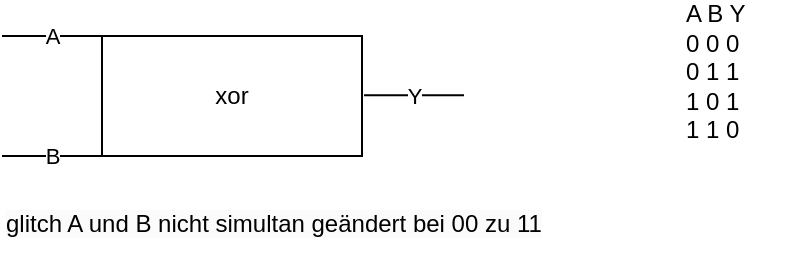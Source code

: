 <mxfile version="24.7.17" pages="6">
  <diagram name="xor" id="DE1GK0zw2B4uq5xsEwDX">
    <mxGraphModel dx="1118" dy="623" grid="1" gridSize="10" guides="1" tooltips="1" connect="1" arrows="1" fold="1" page="1" pageScale="1" pageWidth="850" pageHeight="1100" math="0" shadow="0">
      <root>
        <mxCell id="0" />
        <mxCell id="1" parent="0" />
        <mxCell id="5-VmHCjdDt1hjyUlB5lV-1" value="xor" style="rounded=0;whiteSpace=wrap;html=1;" vertex="1" parent="1">
          <mxGeometry x="270" y="220" width="130" height="60" as="geometry" />
        </mxCell>
        <mxCell id="5-VmHCjdDt1hjyUlB5lV-2" value="B" style="endArrow=none;html=1;rounded=0;" edge="1" parent="1">
          <mxGeometry width="50" height="50" relative="1" as="geometry">
            <mxPoint x="220" y="280" as="sourcePoint" />
            <mxPoint x="270" y="280" as="targetPoint" />
          </mxGeometry>
        </mxCell>
        <mxCell id="5-VmHCjdDt1hjyUlB5lV-3" value="A" style="endArrow=none;html=1;rounded=0;" edge="1" parent="1">
          <mxGeometry width="50" height="50" relative="1" as="geometry">
            <mxPoint x="220" y="220" as="sourcePoint" />
            <mxPoint x="270" y="220" as="targetPoint" />
          </mxGeometry>
        </mxCell>
        <mxCell id="5-VmHCjdDt1hjyUlB5lV-4" value="Y" style="endArrow=none;html=1;rounded=0;" edge="1" parent="1">
          <mxGeometry width="50" height="50" relative="1" as="geometry">
            <mxPoint x="401" y="249.66" as="sourcePoint" />
            <mxPoint x="451" y="249.66" as="targetPoint" />
          </mxGeometry>
        </mxCell>
        <mxCell id="5-VmHCjdDt1hjyUlB5lV-6" value="A B Y&lt;div&gt;0 0 0&lt;/div&gt;&lt;div&gt;0 1 1&lt;/div&gt;&lt;div&gt;1 0 1&lt;/div&gt;&lt;div&gt;1 1 0&lt;/div&gt;&lt;div&gt;&lt;br&gt;&lt;/div&gt;" style="text;html=1;align=left;verticalAlign=middle;whiteSpace=wrap;rounded=0;" vertex="1" parent="1">
          <mxGeometry x="560" y="230" width="60" height="30" as="geometry" />
        </mxCell>
        <mxCell id="5-VmHCjdDt1hjyUlB5lV-7" value="&lt;span style=&quot;color: rgb(0, 0, 0); font-family: Helvetica; font-size: 12px; font-style: normal; font-variant-ligatures: normal; font-variant-caps: normal; font-weight: 400; letter-spacing: normal; orphans: 2; text-align: left; text-indent: 0px; text-transform: none; widows: 2; word-spacing: 0px; -webkit-text-stroke-width: 0px; white-space: normal; background-color: rgb(251, 251, 251); text-decoration-thickness: initial; text-decoration-style: initial; text-decoration-color: initial; display: inline !important; float: none;&quot;&gt;glitch A und B nicht simultan geändert bei 00 zu 11&lt;/span&gt;" style="text;whiteSpace=wrap;html=1;" vertex="1" parent="1">
          <mxGeometry x="220" y="300" width="310" height="40" as="geometry" />
        </mxCell>
      </root>
    </mxGraphModel>
  </diagram>
  <diagram id="o8xDPD_4VRSFIZGxlnnd" name="D-flipflop">
    <mxGraphModel dx="1342" dy="748" grid="1" gridSize="10" guides="1" tooltips="1" connect="1" arrows="1" fold="1" page="1" pageScale="1" pageWidth="850" pageHeight="1100" math="0" shadow="0">
      <root>
        <mxCell id="0" />
        <mxCell id="1" parent="0" />
        <mxCell id="-3DkqikftnbAtfamx3Oc-1" value="D-flipflop" style="rounded=0;whiteSpace=wrap;html=1;" vertex="1" parent="1">
          <mxGeometry x="440" y="350" width="120" height="60" as="geometry" />
        </mxCell>
        <mxCell id="-3DkqikftnbAtfamx3Oc-2" value="" style="triangle;whiteSpace=wrap;html=1;" vertex="1" parent="1">
          <mxGeometry x="440" y="390" width="10" height="20" as="geometry" />
        </mxCell>
        <mxCell id="-3DkqikftnbAtfamx3Oc-7" value="Clk" style="endArrow=none;html=1;rounded=0;" edge="1" parent="1">
          <mxGeometry width="50" height="50" relative="1" as="geometry">
            <mxPoint x="385" y="399.76" as="sourcePoint" />
            <mxPoint x="440" y="399.76" as="targetPoint" />
          </mxGeometry>
        </mxCell>
        <mxCell id="-3DkqikftnbAtfamx3Oc-8" value="D" style="endArrow=none;html=1;rounded=0;" edge="1" parent="1">
          <mxGeometry width="50" height="50" relative="1" as="geometry">
            <mxPoint x="385" y="360" as="sourcePoint" />
            <mxPoint x="440" y="360" as="targetPoint" />
          </mxGeometry>
        </mxCell>
        <mxCell id="-3DkqikftnbAtfamx3Oc-9" value="Q" style="endArrow=none;html=1;rounded=0;" edge="1" parent="1">
          <mxGeometry width="50" height="50" relative="1" as="geometry">
            <mxPoint x="560" y="379.76" as="sourcePoint" />
            <mxPoint x="615" y="379.76" as="targetPoint" />
          </mxGeometry>
        </mxCell>
        <mxCell id="-3DkqikftnbAtfamx3Oc-11" value="" style="endArrow=none;html=1;rounded=0;" edge="1" parent="1">
          <mxGeometry width="50" height="50" relative="1" as="geometry">
            <mxPoint x="289" y="719.76" as="sourcePoint" />
            <mxPoint x="329" y="719.76" as="targetPoint" />
          </mxGeometry>
        </mxCell>
        <mxCell id="-3DkqikftnbAtfamx3Oc-12" value="" style="endArrow=none;html=1;rounded=0;" edge="1" parent="1">
          <mxGeometry width="50" height="50" relative="1" as="geometry">
            <mxPoint x="369" y="719.76" as="sourcePoint" />
            <mxPoint x="400" y="720" as="targetPoint" />
          </mxGeometry>
        </mxCell>
        <mxCell id="-3DkqikftnbAtfamx3Oc-16" value="" style="endArrow=none;html=1;rounded=0;" edge="1" parent="1">
          <mxGeometry width="50" height="50" relative="1" as="geometry">
            <mxPoint x="289" y="681.071" as="sourcePoint" />
            <mxPoint x="289" y="718.93" as="targetPoint" />
          </mxGeometry>
        </mxCell>
        <mxCell id="-3DkqikftnbAtfamx3Oc-18" value="" style="endArrow=none;html=1;rounded=0;" edge="1" parent="1">
          <mxGeometry width="50" height="50" relative="1" as="geometry">
            <mxPoint x="329" y="720" as="sourcePoint" />
            <mxPoint x="369" y="720" as="targetPoint" />
          </mxGeometry>
        </mxCell>
        <mxCell id="-3DkqikftnbAtfamx3Oc-22" value="" style="endArrow=none;html=1;rounded=0;" edge="1" parent="1">
          <mxGeometry width="50" height="50" relative="1" as="geometry">
            <mxPoint x="169" y="681.601" as="sourcePoint" />
            <mxPoint x="169" y="719.46" as="targetPoint" />
          </mxGeometry>
        </mxCell>
        <mxCell id="-3DkqikftnbAtfamx3Oc-23" value="" style="endArrow=none;html=1;rounded=0;" edge="1" parent="1">
          <mxGeometry width="50" height="50" relative="1" as="geometry">
            <mxPoint x="169" y="680.53" as="sourcePoint" />
            <mxPoint x="289" y="680" as="targetPoint" />
          </mxGeometry>
        </mxCell>
        <mxCell id="-3DkqikftnbAtfamx3Oc-24" value="" style="endArrow=none;html=1;rounded=0;exitX=1.012;exitY=0.663;exitDx=0;exitDy=0;exitPerimeter=0;" edge="1" parent="1" source="-3DkqikftnbAtfamx3Oc-54">
          <mxGeometry width="50" height="50" relative="1" as="geometry">
            <mxPoint x="129" y="719.76" as="sourcePoint" />
            <mxPoint x="169" y="719.76" as="targetPoint" />
          </mxGeometry>
        </mxCell>
        <mxCell id="-3DkqikftnbAtfamx3Oc-26" value="Clk" style="text;html=1;align=center;verticalAlign=middle;whiteSpace=wrap;rounded=0;" vertex="1" parent="1">
          <mxGeometry x="60" y="590" width="60" height="30" as="geometry" />
        </mxCell>
        <mxCell id="-3DkqikftnbAtfamx3Oc-40" value="" style="endArrow=none;html=1;rounded=0;" edge="1" parent="1">
          <mxGeometry width="50" height="50" relative="1" as="geometry">
            <mxPoint x="280" y="599.76" as="sourcePoint" />
            <mxPoint x="320" y="599.76" as="targetPoint" />
          </mxGeometry>
        </mxCell>
        <mxCell id="-3DkqikftnbAtfamx3Oc-41" value="" style="endArrow=none;html=1;rounded=0;" edge="1" parent="1">
          <mxGeometry width="50" height="50" relative="1" as="geometry">
            <mxPoint x="360" y="599.76" as="sourcePoint" />
            <mxPoint x="400" y="599.76" as="targetPoint" />
          </mxGeometry>
        </mxCell>
        <mxCell id="-3DkqikftnbAtfamx3Oc-42" value="" style="endArrow=none;html=1;rounded=0;" edge="1" parent="1">
          <mxGeometry width="50" height="50" relative="1" as="geometry">
            <mxPoint x="320" y="561.071" as="sourcePoint" />
            <mxPoint x="320" y="598.93" as="targetPoint" />
          </mxGeometry>
        </mxCell>
        <mxCell id="-3DkqikftnbAtfamx3Oc-43" value="" style="endArrow=none;html=1;rounded=0;" edge="1" parent="1">
          <mxGeometry width="50" height="50" relative="1" as="geometry">
            <mxPoint x="360" y="561.071" as="sourcePoint" />
            <mxPoint x="360" y="598.93" as="targetPoint" />
          </mxGeometry>
        </mxCell>
        <mxCell id="-3DkqikftnbAtfamx3Oc-44" value="" style="endArrow=none;html=1;rounded=0;" edge="1" parent="1">
          <mxGeometry width="50" height="50" relative="1" as="geometry">
            <mxPoint x="280" y="561.071" as="sourcePoint" />
            <mxPoint x="280" y="598.93" as="targetPoint" />
          </mxGeometry>
        </mxCell>
        <mxCell id="-3DkqikftnbAtfamx3Oc-45" value="" style="endArrow=none;html=1;rounded=0;" edge="1" parent="1">
          <mxGeometry width="50" height="50" relative="1" as="geometry">
            <mxPoint x="240" y="561.071" as="sourcePoint" />
            <mxPoint x="240" y="598.93" as="targetPoint" />
          </mxGeometry>
        </mxCell>
        <mxCell id="-3DkqikftnbAtfamx3Oc-46" value="" style="endArrow=none;html=1;rounded=0;" edge="1" parent="1">
          <mxGeometry width="50" height="50" relative="1" as="geometry">
            <mxPoint x="320" y="560" as="sourcePoint" />
            <mxPoint x="360" y="560" as="targetPoint" />
          </mxGeometry>
        </mxCell>
        <mxCell id="-3DkqikftnbAtfamx3Oc-47" value="" style="endArrow=none;html=1;rounded=0;" edge="1" parent="1">
          <mxGeometry width="50" height="50" relative="1" as="geometry">
            <mxPoint x="240" y="560" as="sourcePoint" />
            <mxPoint x="280" y="560" as="targetPoint" />
          </mxGeometry>
        </mxCell>
        <mxCell id="-3DkqikftnbAtfamx3Oc-48" value="" style="endArrow=none;html=1;rounded=0;" edge="1" parent="1">
          <mxGeometry width="50" height="50" relative="1" as="geometry">
            <mxPoint x="200" y="599.76" as="sourcePoint" />
            <mxPoint x="240" y="599.76" as="targetPoint" />
          </mxGeometry>
        </mxCell>
        <mxCell id="-3DkqikftnbAtfamx3Oc-49" value="" style="endArrow=none;html=1;rounded=0;" edge="1" parent="1">
          <mxGeometry width="50" height="50" relative="1" as="geometry">
            <mxPoint x="200" y="561.601" as="sourcePoint" />
            <mxPoint x="200" y="599.46" as="targetPoint" />
          </mxGeometry>
        </mxCell>
        <mxCell id="-3DkqikftnbAtfamx3Oc-50" value="" style="endArrow=none;html=1;rounded=0;" edge="1" parent="1">
          <mxGeometry width="50" height="50" relative="1" as="geometry">
            <mxPoint x="160" y="561.601" as="sourcePoint" />
            <mxPoint x="160" y="599.46" as="targetPoint" />
          </mxGeometry>
        </mxCell>
        <mxCell id="-3DkqikftnbAtfamx3Oc-51" value="" style="endArrow=none;html=1;rounded=0;" edge="1" parent="1">
          <mxGeometry width="50" height="50" relative="1" as="geometry">
            <mxPoint x="160" y="560.53" as="sourcePoint" />
            <mxPoint x="200" y="560.53" as="targetPoint" />
          </mxGeometry>
        </mxCell>
        <mxCell id="-3DkqikftnbAtfamx3Oc-52" value="" style="endArrow=none;html=1;rounded=0;" edge="1" parent="1">
          <mxGeometry width="50" height="50" relative="1" as="geometry">
            <mxPoint x="120" y="599.76" as="sourcePoint" />
            <mxPoint x="160" y="599.76" as="targetPoint" />
          </mxGeometry>
        </mxCell>
        <mxCell id="-3DkqikftnbAtfamx3Oc-54" value="D" style="text;html=1;align=center;verticalAlign=middle;whiteSpace=wrap;rounded=0;" vertex="1" parent="1">
          <mxGeometry x="60" y="700" width="60" height="30" as="geometry" />
        </mxCell>
        <mxCell id="-3DkqikftnbAtfamx3Oc-55" value="" style="endArrow=none;html=1;rounded=0;" edge="1" parent="1">
          <mxGeometry width="50" height="50" relative="1" as="geometry">
            <mxPoint x="330" y="840" as="sourcePoint" />
            <mxPoint x="400" y="840" as="targetPoint" />
          </mxGeometry>
        </mxCell>
        <mxCell id="-3DkqikftnbAtfamx3Oc-57" value="" style="endArrow=none;html=1;rounded=0;" edge="1" parent="1">
          <mxGeometry width="50" height="50" relative="1" as="geometry">
            <mxPoint x="330" y="802" as="sourcePoint" />
            <mxPoint x="330" y="839.93" as="targetPoint" />
          </mxGeometry>
        </mxCell>
        <mxCell id="-3DkqikftnbAtfamx3Oc-59" value="" style="endArrow=none;html=1;rounded=0;" edge="1" parent="1">
          <mxGeometry width="50" height="50" relative="1" as="geometry">
            <mxPoint x="249" y="802.601" as="sourcePoint" />
            <mxPoint x="249" y="840.46" as="targetPoint" />
          </mxGeometry>
        </mxCell>
        <mxCell id="-3DkqikftnbAtfamx3Oc-60" value="" style="endArrow=none;html=1;rounded=0;" edge="1" parent="1">
          <mxGeometry width="50" height="50" relative="1" as="geometry">
            <mxPoint x="249" y="801.53" as="sourcePoint" />
            <mxPoint x="330" y="802" as="targetPoint" />
          </mxGeometry>
        </mxCell>
        <mxCell id="-3DkqikftnbAtfamx3Oc-61" value="" style="endArrow=none;html=1;rounded=0;" edge="1" parent="1">
          <mxGeometry width="50" height="50" relative="1" as="geometry">
            <mxPoint x="120" y="840" as="sourcePoint" />
            <mxPoint x="249" y="840.76" as="targetPoint" />
          </mxGeometry>
        </mxCell>
        <mxCell id="-3DkqikftnbAtfamx3Oc-62" value="Q" style="text;html=1;align=center;verticalAlign=middle;whiteSpace=wrap;rounded=0;" vertex="1" parent="1">
          <mxGeometry x="60" y="821" width="60" height="30" as="geometry" />
        </mxCell>
        <mxCell id="-3DkqikftnbAtfamx3Oc-63" value="Sampled mit jeder positiven Flanke D in Q (Zeitversatz! ein Kasten)" style="text;html=1;align=center;verticalAlign=middle;whiteSpace=wrap;rounded=0;" vertex="1" parent="1">
          <mxGeometry x="630" y="700" width="60" height="30" as="geometry" />
        </mxCell>
      </root>
    </mxGraphModel>
  </diagram>
  <diagram id="h4_Du3nsGVKDnPRrDegz" name="D-flipflob mit enable">
    <mxGraphModel dx="1342" dy="748" grid="1" gridSize="10" guides="1" tooltips="1" connect="1" arrows="1" fold="1" page="1" pageScale="1" pageWidth="850" pageHeight="1100" math="0" shadow="0">
      <root>
        <mxCell id="0" />
        <mxCell id="1" parent="0" />
        <mxCell id="o0-U5rkh7WqOc-I6ITlJ-1" value="D-flipflop" style="rounded=0;whiteSpace=wrap;html=1;" vertex="1" parent="1">
          <mxGeometry x="671.5" y="370" width="120" height="60" as="geometry" />
        </mxCell>
        <mxCell id="o0-U5rkh7WqOc-I6ITlJ-2" value="" style="triangle;whiteSpace=wrap;html=1;" vertex="1" parent="1">
          <mxGeometry x="671.5" y="410" width="10" height="20" as="geometry" />
        </mxCell>
        <mxCell id="o0-U5rkh7WqOc-I6ITlJ-3" value="Clk" style="endArrow=none;html=1;rounded=0;" edge="1" parent="1">
          <mxGeometry width="50" height="50" relative="1" as="geometry">
            <mxPoint x="616.5" y="419.76" as="sourcePoint" />
            <mxPoint x="671.5" y="419.76" as="targetPoint" />
          </mxGeometry>
        </mxCell>
        <mxCell id="o0-U5rkh7WqOc-I6ITlJ-4" value="D" style="endArrow=none;html=1;rounded=0;" edge="1" parent="1">
          <mxGeometry width="50" height="50" relative="1" as="geometry">
            <mxPoint x="616.5" y="380" as="sourcePoint" />
            <mxPoint x="671.5" y="380" as="targetPoint" />
          </mxGeometry>
        </mxCell>
        <mxCell id="o0-U5rkh7WqOc-I6ITlJ-5" value="Q" style="endArrow=none;html=1;rounded=0;" edge="1" parent="1">
          <mxGeometry width="50" height="50" relative="1" as="geometry">
            <mxPoint x="791.5" y="399.76" as="sourcePoint" />
            <mxPoint x="846.5" y="399.76" as="targetPoint" />
          </mxGeometry>
        </mxCell>
        <mxCell id="o0-U5rkh7WqOc-I6ITlJ-6" value="" style="endArrow=none;html=1;rounded=0;" edge="1" parent="1">
          <mxGeometry width="50" height="50" relative="1" as="geometry">
            <mxPoint x="489" y="719.76" as="sourcePoint" />
            <mxPoint x="529" y="719.76" as="targetPoint" />
          </mxGeometry>
        </mxCell>
        <mxCell id="o0-U5rkh7WqOc-I6ITlJ-7" value="" style="endArrow=none;html=1;rounded=0;" edge="1" parent="1">
          <mxGeometry width="50" height="50" relative="1" as="geometry">
            <mxPoint x="569" y="719.76" as="sourcePoint" />
            <mxPoint x="640" y="720" as="targetPoint" />
          </mxGeometry>
        </mxCell>
        <mxCell id="o0-U5rkh7WqOc-I6ITlJ-8" value="" style="endArrow=none;html=1;rounded=0;" edge="1" parent="1">
          <mxGeometry width="50" height="50" relative="1" as="geometry">
            <mxPoint x="489" y="681.071" as="sourcePoint" />
            <mxPoint x="489" y="718.93" as="targetPoint" />
          </mxGeometry>
        </mxCell>
        <mxCell id="o0-U5rkh7WqOc-I6ITlJ-9" value="" style="endArrow=none;html=1;rounded=0;" edge="1" parent="1">
          <mxGeometry width="50" height="50" relative="1" as="geometry">
            <mxPoint x="529" y="720" as="sourcePoint" />
            <mxPoint x="569" y="720" as="targetPoint" />
          </mxGeometry>
        </mxCell>
        <mxCell id="o0-U5rkh7WqOc-I6ITlJ-10" value="" style="endArrow=none;html=1;rounded=0;" edge="1" parent="1">
          <mxGeometry width="50" height="50" relative="1" as="geometry">
            <mxPoint x="169" y="681.601" as="sourcePoint" />
            <mxPoint x="169" y="719.46" as="targetPoint" />
          </mxGeometry>
        </mxCell>
        <mxCell id="o0-U5rkh7WqOc-I6ITlJ-11" value="" style="endArrow=none;html=1;rounded=0;" edge="1" parent="1">
          <mxGeometry width="50" height="50" relative="1" as="geometry">
            <mxPoint x="169" y="680.53" as="sourcePoint" />
            <mxPoint x="490" y="680" as="targetPoint" />
          </mxGeometry>
        </mxCell>
        <mxCell id="o0-U5rkh7WqOc-I6ITlJ-12" value="" style="endArrow=none;html=1;rounded=0;exitX=1.012;exitY=0.663;exitDx=0;exitDy=0;exitPerimeter=0;" edge="1" parent="1" source="o0-U5rkh7WqOc-I6ITlJ-27">
          <mxGeometry width="50" height="50" relative="1" as="geometry">
            <mxPoint x="129" y="719.76" as="sourcePoint" />
            <mxPoint x="169" y="719.76" as="targetPoint" />
          </mxGeometry>
        </mxCell>
        <mxCell id="o0-U5rkh7WqOc-I6ITlJ-13" value="Clk" style="text;html=1;align=center;verticalAlign=middle;whiteSpace=wrap;rounded=0;" vertex="1" parent="1">
          <mxGeometry x="60" y="590" width="60" height="30" as="geometry" />
        </mxCell>
        <mxCell id="o0-U5rkh7WqOc-I6ITlJ-14" value="" style="endArrow=none;html=1;rounded=0;" edge="1" parent="1">
          <mxGeometry width="50" height="50" relative="1" as="geometry">
            <mxPoint x="280" y="599.76" as="sourcePoint" />
            <mxPoint x="320" y="599.76" as="targetPoint" />
          </mxGeometry>
        </mxCell>
        <mxCell id="o0-U5rkh7WqOc-I6ITlJ-15" value="" style="endArrow=none;html=1;rounded=0;" edge="1" parent="1">
          <mxGeometry width="50" height="50" relative="1" as="geometry">
            <mxPoint x="360" y="599.76" as="sourcePoint" />
            <mxPoint x="400" y="599.76" as="targetPoint" />
          </mxGeometry>
        </mxCell>
        <mxCell id="o0-U5rkh7WqOc-I6ITlJ-16" value="" style="endArrow=none;html=1;rounded=0;" edge="1" parent="1">
          <mxGeometry width="50" height="50" relative="1" as="geometry">
            <mxPoint x="320" y="561.071" as="sourcePoint" />
            <mxPoint x="320" y="598.93" as="targetPoint" />
          </mxGeometry>
        </mxCell>
        <mxCell id="o0-U5rkh7WqOc-I6ITlJ-17" value="" style="endArrow=none;html=1;rounded=0;" edge="1" parent="1">
          <mxGeometry width="50" height="50" relative="1" as="geometry">
            <mxPoint x="360" y="561.071" as="sourcePoint" />
            <mxPoint x="360" y="598.93" as="targetPoint" />
          </mxGeometry>
        </mxCell>
        <mxCell id="o0-U5rkh7WqOc-I6ITlJ-18" value="" style="endArrow=none;html=1;rounded=0;" edge="1" parent="1">
          <mxGeometry width="50" height="50" relative="1" as="geometry">
            <mxPoint x="280" y="561.071" as="sourcePoint" />
            <mxPoint x="280" y="598.93" as="targetPoint" />
          </mxGeometry>
        </mxCell>
        <mxCell id="o0-U5rkh7WqOc-I6ITlJ-19" value="" style="endArrow=none;html=1;rounded=0;" edge="1" parent="1">
          <mxGeometry width="50" height="50" relative="1" as="geometry">
            <mxPoint x="240" y="561.071" as="sourcePoint" />
            <mxPoint x="240" y="598.93" as="targetPoint" />
          </mxGeometry>
        </mxCell>
        <mxCell id="o0-U5rkh7WqOc-I6ITlJ-20" value="" style="endArrow=none;html=1;rounded=0;" edge="1" parent="1">
          <mxGeometry width="50" height="50" relative="1" as="geometry">
            <mxPoint x="320" y="560" as="sourcePoint" />
            <mxPoint x="360" y="560" as="targetPoint" />
          </mxGeometry>
        </mxCell>
        <mxCell id="o0-U5rkh7WqOc-I6ITlJ-21" value="" style="endArrow=none;html=1;rounded=0;" edge="1" parent="1">
          <mxGeometry width="50" height="50" relative="1" as="geometry">
            <mxPoint x="240" y="560" as="sourcePoint" />
            <mxPoint x="280" y="560" as="targetPoint" />
          </mxGeometry>
        </mxCell>
        <mxCell id="o0-U5rkh7WqOc-I6ITlJ-22" value="" style="endArrow=none;html=1;rounded=0;" edge="1" parent="1">
          <mxGeometry width="50" height="50" relative="1" as="geometry">
            <mxPoint x="200" y="599.76" as="sourcePoint" />
            <mxPoint x="240" y="599.76" as="targetPoint" />
          </mxGeometry>
        </mxCell>
        <mxCell id="o0-U5rkh7WqOc-I6ITlJ-23" value="" style="endArrow=none;html=1;rounded=0;" edge="1" parent="1">
          <mxGeometry width="50" height="50" relative="1" as="geometry">
            <mxPoint x="200" y="561.601" as="sourcePoint" />
            <mxPoint x="200" y="599.46" as="targetPoint" />
          </mxGeometry>
        </mxCell>
        <mxCell id="o0-U5rkh7WqOc-I6ITlJ-24" value="" style="endArrow=none;html=1;rounded=0;" edge="1" parent="1">
          <mxGeometry width="50" height="50" relative="1" as="geometry">
            <mxPoint x="160" y="561.601" as="sourcePoint" />
            <mxPoint x="160" y="599.46" as="targetPoint" />
          </mxGeometry>
        </mxCell>
        <mxCell id="o0-U5rkh7WqOc-I6ITlJ-25" value="" style="endArrow=none;html=1;rounded=0;" edge="1" parent="1">
          <mxGeometry width="50" height="50" relative="1" as="geometry">
            <mxPoint x="160" y="560.53" as="sourcePoint" />
            <mxPoint x="200" y="560.53" as="targetPoint" />
          </mxGeometry>
        </mxCell>
        <mxCell id="o0-U5rkh7WqOc-I6ITlJ-26" value="" style="endArrow=none;html=1;rounded=0;" edge="1" parent="1">
          <mxGeometry width="50" height="50" relative="1" as="geometry">
            <mxPoint x="120" y="599.76" as="sourcePoint" />
            <mxPoint x="160" y="599.76" as="targetPoint" />
          </mxGeometry>
        </mxCell>
        <mxCell id="o0-U5rkh7WqOc-I6ITlJ-27" value="A" style="text;html=1;align=center;verticalAlign=middle;whiteSpace=wrap;rounded=0;" vertex="1" parent="1">
          <mxGeometry x="60" y="700" width="60" height="30" as="geometry" />
        </mxCell>
        <mxCell id="o0-U5rkh7WqOc-I6ITlJ-30" value="" style="endArrow=none;html=1;rounded=0;" edge="1" parent="1">
          <mxGeometry width="50" height="50" relative="1" as="geometry">
            <mxPoint x="330" y="912.141" as="sourcePoint" />
            <mxPoint x="330" y="950.0" as="targetPoint" />
          </mxGeometry>
        </mxCell>
        <mxCell id="o0-U5rkh7WqOc-I6ITlJ-31" value="" style="endArrow=none;html=1;rounded=0;" edge="1" parent="1">
          <mxGeometry width="50" height="50" relative="1" as="geometry">
            <mxPoint x="330" y="910" as="sourcePoint" />
            <mxPoint x="640" y="910" as="targetPoint" />
          </mxGeometry>
        </mxCell>
        <mxCell id="o0-U5rkh7WqOc-I6ITlJ-32" value="" style="endArrow=none;html=1;rounded=0;" edge="1" parent="1">
          <mxGeometry width="50" height="50" relative="1" as="geometry">
            <mxPoint x="130" y="949" as="sourcePoint" />
            <mxPoint x="330" y="950" as="targetPoint" />
          </mxGeometry>
        </mxCell>
        <mxCell id="o0-U5rkh7WqOc-I6ITlJ-33" value="Q" style="text;html=1;align=center;verticalAlign=middle;whiteSpace=wrap;rounded=0;" vertex="1" parent="1">
          <mxGeometry x="40" y="920" width="60" height="30" as="geometry" />
        </mxCell>
        <mxCell id="o0-U5rkh7WqOc-I6ITlJ-34" value="lässt Wert wie er ist außer enable ist an dann übernimmt er A und hält A, aber passiert nur an den positiven Clockflanke" style="text;html=1;align=center;verticalAlign=middle;whiteSpace=wrap;rounded=0;" vertex="1" parent="1">
          <mxGeometry x="790" y="810" width="60" height="30" as="geometry" />
        </mxCell>
        <mxCell id="MuOUUsRKLf0vcx0dNEOM-1" value="or" style="rounded=0;whiteSpace=wrap;html=1;" vertex="1" parent="1">
          <mxGeometry x="436.5" y="350" width="130" height="60" as="geometry" />
        </mxCell>
        <mxCell id="MuOUUsRKLf0vcx0dNEOM-2" value="" style="endArrow=none;html=1;rounded=0;" edge="1" parent="1">
          <mxGeometry x="0.2" y="1" width="50" height="50" relative="1" as="geometry">
            <mxPoint x="386.5" y="401" as="sourcePoint" />
            <mxPoint x="436.5" y="401" as="targetPoint" />
            <mxPoint as="offset" />
          </mxGeometry>
        </mxCell>
        <mxCell id="MuOUUsRKLf0vcx0dNEOM-3" value="" style="endArrow=none;html=1;rounded=0;" edge="1" parent="1">
          <mxGeometry width="50" height="50" relative="1" as="geometry">
            <mxPoint x="386.5" y="359" as="sourcePoint" />
            <mxPoint x="436.5" y="359" as="targetPoint" />
          </mxGeometry>
        </mxCell>
        <mxCell id="MuOUUsRKLf0vcx0dNEOM-4" value="" style="endArrow=none;html=1;rounded=0;" edge="1" parent="1">
          <mxGeometry width="50" height="50" relative="1" as="geometry">
            <mxPoint x="567.5" y="379.66" as="sourcePoint" />
            <mxPoint x="617.5" y="379.66" as="targetPoint" />
          </mxGeometry>
        </mxCell>
        <mxCell id="MuOUUsRKLf0vcx0dNEOM-5" value="and" style="rounded=0;whiteSpace=wrap;html=1;" vertex="1" parent="1">
          <mxGeometry x="206.5" y="330" width="130" height="60" as="geometry" />
        </mxCell>
        <mxCell id="MuOUUsRKLf0vcx0dNEOM-6" value="" style="endArrow=none;html=1;rounded=0;" edge="1" parent="1">
          <mxGeometry width="50" height="50" relative="1" as="geometry">
            <mxPoint x="156.5" y="381" as="sourcePoint" />
            <mxPoint x="206.5" y="381" as="targetPoint" />
          </mxGeometry>
        </mxCell>
        <mxCell id="MuOUUsRKLf0vcx0dNEOM-7" value="A" style="endArrow=none;html=1;rounded=0;" edge="1" parent="1">
          <mxGeometry width="50" height="50" relative="1" as="geometry">
            <mxPoint x="156.5" y="339" as="sourcePoint" />
            <mxPoint x="206.5" y="339" as="targetPoint" />
          </mxGeometry>
        </mxCell>
        <mxCell id="MuOUUsRKLf0vcx0dNEOM-8" value="" style="endArrow=none;html=1;rounded=0;" edge="1" parent="1">
          <mxGeometry width="50" height="50" relative="1" as="geometry">
            <mxPoint x="337.5" y="359.66" as="sourcePoint" />
            <mxPoint x="387.5" y="359.66" as="targetPoint" />
          </mxGeometry>
        </mxCell>
        <mxCell id="MuOUUsRKLf0vcx0dNEOM-9" value="and" style="rounded=0;whiteSpace=wrap;html=1;" vertex="1" parent="1">
          <mxGeometry x="206" y="410" width="130" height="60" as="geometry" />
        </mxCell>
        <mxCell id="MuOUUsRKLf0vcx0dNEOM-10" value="" style="endArrow=none;html=1;rounded=0;" edge="1" parent="1">
          <mxGeometry width="50" height="50" relative="1" as="geometry">
            <mxPoint x="156" y="461" as="sourcePoint" />
            <mxPoint x="206" y="461" as="targetPoint" />
          </mxGeometry>
        </mxCell>
        <mxCell id="MuOUUsRKLf0vcx0dNEOM-11" value="" style="endArrow=none;html=1;rounded=0;" edge="1" parent="1">
          <mxGeometry width="50" height="50" relative="1" as="geometry">
            <mxPoint x="156" y="419" as="sourcePoint" />
            <mxPoint x="206" y="419" as="targetPoint" />
          </mxGeometry>
        </mxCell>
        <mxCell id="MuOUUsRKLf0vcx0dNEOM-12" value="" style="endArrow=none;html=1;rounded=0;" edge="1" parent="1">
          <mxGeometry width="50" height="50" relative="1" as="geometry">
            <mxPoint x="337" y="439.66" as="sourcePoint" />
            <mxPoint x="387" y="439.66" as="targetPoint" />
          </mxGeometry>
        </mxCell>
        <mxCell id="MuOUUsRKLf0vcx0dNEOM-13" value="" style="endArrow=none;html=1;rounded=0;" edge="1" parent="1">
          <mxGeometry width="50" height="50" relative="1" as="geometry">
            <mxPoint x="386.5" y="401.071" as="sourcePoint" />
            <mxPoint x="386.5" y="438.93" as="targetPoint" />
          </mxGeometry>
        </mxCell>
        <mxCell id="MuOUUsRKLf0vcx0dNEOM-14" value="inv" style="rounded=0;whiteSpace=wrap;html=1;" vertex="1" parent="1">
          <mxGeometry x="140" y="450" width="20" height="20" as="geometry" />
        </mxCell>
        <mxCell id="MuOUUsRKLf0vcx0dNEOM-15" value="" style="endArrow=none;html=1;rounded=0;" edge="1" parent="1">
          <mxGeometry width="50" height="50" relative="1" as="geometry">
            <mxPoint x="80" y="460" as="sourcePoint" />
            <mxPoint x="140" y="460" as="targetPoint" />
          </mxGeometry>
        </mxCell>
        <mxCell id="MuOUUsRKLf0vcx0dNEOM-16" value="" style="endArrow=none;html=1;rounded=0;" edge="1" parent="1">
          <mxGeometry width="50" height="50" relative="1" as="geometry">
            <mxPoint x="80" y="380" as="sourcePoint" />
            <mxPoint x="160" y="379.8" as="targetPoint" />
          </mxGeometry>
        </mxCell>
        <mxCell id="MuOUUsRKLf0vcx0dNEOM-17" value="" style="endArrow=none;html=1;rounded=0;" edge="1" parent="1">
          <mxGeometry width="50" height="50" relative="1" as="geometry">
            <mxPoint x="80" y="380" as="sourcePoint" />
            <mxPoint x="80" y="460" as="targetPoint" />
          </mxGeometry>
        </mxCell>
        <mxCell id="MuOUUsRKLf0vcx0dNEOM-18" value="" style="endArrow=none;html=1;rounded=0;" edge="1" parent="1">
          <mxGeometry width="50" height="50" relative="1" as="geometry">
            <mxPoint x="20" y="419.8" as="sourcePoint" />
            <mxPoint x="80" y="419.8" as="targetPoint" />
          </mxGeometry>
        </mxCell>
        <mxCell id="MuOUUsRKLf0vcx0dNEOM-19" value="En" style="edgeLabel;html=1;align=center;verticalAlign=middle;resizable=0;points=[];" vertex="1" connectable="0" parent="MuOUUsRKLf0vcx0dNEOM-18">
          <mxGeometry x="0.2" relative="1" as="geometry">
            <mxPoint as="offset" />
          </mxGeometry>
        </mxCell>
        <mxCell id="MuOUUsRKLf0vcx0dNEOM-20" value="" style="endArrow=none;html=1;rounded=0;" edge="1" parent="1">
          <mxGeometry width="50" height="50" relative="1" as="geometry">
            <mxPoint x="100" y="420" as="sourcePoint" />
            <mxPoint x="160" y="420" as="targetPoint" />
          </mxGeometry>
        </mxCell>
        <mxCell id="MuOUUsRKLf0vcx0dNEOM-21" value="" style="endArrow=none;html=1;rounded=0;" edge="1" parent="1">
          <mxGeometry width="50" height="50" relative="1" as="geometry">
            <mxPoint x="100" y="419.8" as="sourcePoint" />
            <mxPoint x="100" y="500" as="targetPoint" />
          </mxGeometry>
        </mxCell>
        <mxCell id="MuOUUsRKLf0vcx0dNEOM-22" value="" style="endArrow=none;html=1;rounded=0;" edge="1" parent="1">
          <mxGeometry width="50" height="50" relative="1" as="geometry">
            <mxPoint x="100" y="500" as="sourcePoint" />
            <mxPoint x="820" y="500" as="targetPoint" />
          </mxGeometry>
        </mxCell>
        <mxCell id="MuOUUsRKLf0vcx0dNEOM-23" value="" style="endArrow=none;html=1;rounded=0;" edge="1" parent="1">
          <mxGeometry width="50" height="50" relative="1" as="geometry">
            <mxPoint x="820" y="410" as="sourcePoint" />
            <mxPoint x="820" y="500.1" as="targetPoint" />
          </mxGeometry>
        </mxCell>
        <mxCell id="MuOUUsRKLf0vcx0dNEOM-24" value="" style="endArrow=none;html=1;rounded=0;" edge="1" parent="1">
          <mxGeometry width="50" height="50" relative="1" as="geometry">
            <mxPoint x="330" y="840" as="sourcePoint" />
            <mxPoint x="640" y="840" as="targetPoint" />
          </mxGeometry>
        </mxCell>
        <mxCell id="MuOUUsRKLf0vcx0dNEOM-25" value="" style="endArrow=none;html=1;rounded=0;" edge="1" parent="1">
          <mxGeometry width="50" height="50" relative="1" as="geometry">
            <mxPoint x="330" y="800.47" as="sourcePoint" />
            <mxPoint x="330" y="838.4" as="targetPoint" />
          </mxGeometry>
        </mxCell>
        <mxCell id="MuOUUsRKLf0vcx0dNEOM-26" value="" style="endArrow=none;html=1;rounded=0;" edge="1" parent="1">
          <mxGeometry width="50" height="50" relative="1" as="geometry">
            <mxPoint x="249" y="801.071" as="sourcePoint" />
            <mxPoint x="249" y="838.93" as="targetPoint" />
          </mxGeometry>
        </mxCell>
        <mxCell id="MuOUUsRKLf0vcx0dNEOM-27" value="" style="endArrow=none;html=1;rounded=0;" edge="1" parent="1">
          <mxGeometry width="50" height="50" relative="1" as="geometry">
            <mxPoint x="249" y="800" as="sourcePoint" />
            <mxPoint x="330" y="800.47" as="targetPoint" />
          </mxGeometry>
        </mxCell>
        <mxCell id="MuOUUsRKLf0vcx0dNEOM-28" value="" style="endArrow=none;html=1;rounded=0;" edge="1" parent="1">
          <mxGeometry width="50" height="50" relative="1" as="geometry">
            <mxPoint x="120" y="838.47" as="sourcePoint" />
            <mxPoint x="249" y="839.23" as="targetPoint" />
          </mxGeometry>
        </mxCell>
        <mxCell id="MuOUUsRKLf0vcx0dNEOM-29" value="En" style="text;html=1;align=center;verticalAlign=middle;whiteSpace=wrap;rounded=0;" vertex="1" parent="1">
          <mxGeometry x="60" y="819.47" width="60" height="30" as="geometry" />
        </mxCell>
        <mxCell id="MuOUUsRKLf0vcx0dNEOM-30" value="" style="endArrow=none;html=1;rounded=0;" edge="1" parent="1">
          <mxGeometry width="50" height="50" relative="1" as="geometry">
            <mxPoint x="520" y="599.76" as="sourcePoint" />
            <mxPoint x="560" y="599.76" as="targetPoint" />
          </mxGeometry>
        </mxCell>
        <mxCell id="MuOUUsRKLf0vcx0dNEOM-31" value="" style="endArrow=none;html=1;rounded=0;" edge="1" parent="1">
          <mxGeometry width="50" height="50" relative="1" as="geometry">
            <mxPoint x="600" y="599.76" as="sourcePoint" />
            <mxPoint x="640" y="599.76" as="targetPoint" />
          </mxGeometry>
        </mxCell>
        <mxCell id="MuOUUsRKLf0vcx0dNEOM-32" value="" style="endArrow=none;html=1;rounded=0;" edge="1" parent="1">
          <mxGeometry width="50" height="50" relative="1" as="geometry">
            <mxPoint x="560" y="561.071" as="sourcePoint" />
            <mxPoint x="560" y="598.93" as="targetPoint" />
          </mxGeometry>
        </mxCell>
        <mxCell id="MuOUUsRKLf0vcx0dNEOM-33" value="" style="endArrow=none;html=1;rounded=0;" edge="1" parent="1">
          <mxGeometry width="50" height="50" relative="1" as="geometry">
            <mxPoint x="600" y="561.071" as="sourcePoint" />
            <mxPoint x="600" y="598.93" as="targetPoint" />
          </mxGeometry>
        </mxCell>
        <mxCell id="MuOUUsRKLf0vcx0dNEOM-34" value="" style="endArrow=none;html=1;rounded=0;" edge="1" parent="1">
          <mxGeometry width="50" height="50" relative="1" as="geometry">
            <mxPoint x="520" y="561.071" as="sourcePoint" />
            <mxPoint x="520" y="598.93" as="targetPoint" />
          </mxGeometry>
        </mxCell>
        <mxCell id="MuOUUsRKLf0vcx0dNEOM-35" value="" style="endArrow=none;html=1;rounded=0;" edge="1" parent="1">
          <mxGeometry width="50" height="50" relative="1" as="geometry">
            <mxPoint x="480" y="561.071" as="sourcePoint" />
            <mxPoint x="480" y="598.93" as="targetPoint" />
          </mxGeometry>
        </mxCell>
        <mxCell id="MuOUUsRKLf0vcx0dNEOM-36" value="" style="endArrow=none;html=1;rounded=0;" edge="1" parent="1">
          <mxGeometry width="50" height="50" relative="1" as="geometry">
            <mxPoint x="560" y="560" as="sourcePoint" />
            <mxPoint x="600" y="560" as="targetPoint" />
          </mxGeometry>
        </mxCell>
        <mxCell id="MuOUUsRKLf0vcx0dNEOM-37" value="" style="endArrow=none;html=1;rounded=0;" edge="1" parent="1">
          <mxGeometry width="50" height="50" relative="1" as="geometry">
            <mxPoint x="480" y="560" as="sourcePoint" />
            <mxPoint x="520" y="560" as="targetPoint" />
          </mxGeometry>
        </mxCell>
        <mxCell id="MuOUUsRKLf0vcx0dNEOM-38" value="" style="endArrow=none;html=1;rounded=0;" edge="1" parent="1">
          <mxGeometry width="50" height="50" relative="1" as="geometry">
            <mxPoint x="440" y="599.76" as="sourcePoint" />
            <mxPoint x="480" y="599.76" as="targetPoint" />
          </mxGeometry>
        </mxCell>
        <mxCell id="MuOUUsRKLf0vcx0dNEOM-39" value="" style="endArrow=none;html=1;rounded=0;" edge="1" parent="1">
          <mxGeometry width="50" height="50" relative="1" as="geometry">
            <mxPoint x="440" y="561.601" as="sourcePoint" />
            <mxPoint x="440" y="599.46" as="targetPoint" />
          </mxGeometry>
        </mxCell>
        <mxCell id="MuOUUsRKLf0vcx0dNEOM-40" value="" style="endArrow=none;html=1;rounded=0;" edge="1" parent="1">
          <mxGeometry width="50" height="50" relative="1" as="geometry">
            <mxPoint x="400" y="561.601" as="sourcePoint" />
            <mxPoint x="400" y="599.46" as="targetPoint" />
          </mxGeometry>
        </mxCell>
        <mxCell id="MuOUUsRKLf0vcx0dNEOM-41" value="" style="endArrow=none;html=1;rounded=0;" edge="1" parent="1">
          <mxGeometry width="50" height="50" relative="1" as="geometry">
            <mxPoint x="400" y="560.53" as="sourcePoint" />
            <mxPoint x="440" y="560.53" as="targetPoint" />
          </mxGeometry>
        </mxCell>
        <mxCell id="MuOUUsRKLf0vcx0dNEOM-42" value="" style="endArrow=none;html=1;rounded=0;" edge="1" parent="1">
          <mxGeometry width="50" height="50" relative="1" as="geometry">
            <mxPoint x="360" y="599.76" as="sourcePoint" />
            <mxPoint x="400" y="599.76" as="targetPoint" />
          </mxGeometry>
        </mxCell>
      </root>
    </mxGraphModel>
  </diagram>
  <diagram id="Q7-YgidydkJJdip3xzES" name="D-flipflop mit sync RST">
    <mxGraphModel dx="1597" dy="890" grid="1" gridSize="10" guides="1" tooltips="1" connect="1" arrows="1" fold="1" page="1" pageScale="1" pageWidth="850" pageHeight="1100" math="0" shadow="0">
      <root>
        <mxCell id="0" />
        <mxCell id="1" parent="0" />
        <mxCell id="6tZmEOCtMptNTrqiTWA5-1" value="D-flipflop" style="rounded=0;whiteSpace=wrap;html=1;" vertex="1" parent="1">
          <mxGeometry x="671.5" y="370" width="120" height="60" as="geometry" />
        </mxCell>
        <mxCell id="6tZmEOCtMptNTrqiTWA5-2" value="" style="triangle;whiteSpace=wrap;html=1;" vertex="1" parent="1">
          <mxGeometry x="671.5" y="410" width="10" height="20" as="geometry" />
        </mxCell>
        <mxCell id="6tZmEOCtMptNTrqiTWA5-3" value="Clk" style="endArrow=none;html=1;rounded=0;" edge="1" parent="1">
          <mxGeometry width="50" height="50" relative="1" as="geometry">
            <mxPoint x="616.5" y="419.76" as="sourcePoint" />
            <mxPoint x="671.5" y="419.76" as="targetPoint" />
          </mxGeometry>
        </mxCell>
        <mxCell id="6tZmEOCtMptNTrqiTWA5-4" value="D" style="endArrow=none;html=1;rounded=0;" edge="1" parent="1">
          <mxGeometry width="50" height="50" relative="1" as="geometry">
            <mxPoint x="616.5" y="380" as="sourcePoint" />
            <mxPoint x="671.5" y="380" as="targetPoint" />
          </mxGeometry>
        </mxCell>
        <mxCell id="6tZmEOCtMptNTrqiTWA5-5" value="Q" style="endArrow=none;html=1;rounded=0;" edge="1" parent="1">
          <mxGeometry width="50" height="50" relative="1" as="geometry">
            <mxPoint x="791.5" y="399.76" as="sourcePoint" />
            <mxPoint x="846.5" y="399.76" as="targetPoint" />
          </mxGeometry>
        </mxCell>
        <mxCell id="6tZmEOCtMptNTrqiTWA5-6" value="" style="endArrow=none;html=1;rounded=0;" edge="1" parent="1">
          <mxGeometry width="50" height="50" relative="1" as="geometry">
            <mxPoint x="489" y="719.76" as="sourcePoint" />
            <mxPoint x="529" y="719.76" as="targetPoint" />
          </mxGeometry>
        </mxCell>
        <mxCell id="6tZmEOCtMptNTrqiTWA5-7" value="" style="endArrow=none;html=1;rounded=0;" edge="1" parent="1">
          <mxGeometry width="50" height="50" relative="1" as="geometry">
            <mxPoint x="569" y="719.76" as="sourcePoint" />
            <mxPoint x="640" y="720" as="targetPoint" />
          </mxGeometry>
        </mxCell>
        <mxCell id="6tZmEOCtMptNTrqiTWA5-8" value="" style="endArrow=none;html=1;rounded=0;" edge="1" parent="1">
          <mxGeometry width="50" height="50" relative="1" as="geometry">
            <mxPoint x="489" y="681.071" as="sourcePoint" />
            <mxPoint x="489" y="718.93" as="targetPoint" />
          </mxGeometry>
        </mxCell>
        <mxCell id="6tZmEOCtMptNTrqiTWA5-9" value="" style="endArrow=none;html=1;rounded=0;" edge="1" parent="1">
          <mxGeometry width="50" height="50" relative="1" as="geometry">
            <mxPoint x="529" y="720" as="sourcePoint" />
            <mxPoint x="569" y="720" as="targetPoint" />
          </mxGeometry>
        </mxCell>
        <mxCell id="6tZmEOCtMptNTrqiTWA5-10" value="" style="endArrow=none;html=1;rounded=0;" edge="1" parent="1">
          <mxGeometry width="50" height="50" relative="1" as="geometry">
            <mxPoint x="169" y="681.601" as="sourcePoint" />
            <mxPoint x="169" y="719.46" as="targetPoint" />
          </mxGeometry>
        </mxCell>
        <mxCell id="6tZmEOCtMptNTrqiTWA5-11" value="" style="endArrow=none;html=1;rounded=0;" edge="1" parent="1">
          <mxGeometry width="50" height="50" relative="1" as="geometry">
            <mxPoint x="169" y="680.53" as="sourcePoint" />
            <mxPoint x="490" y="680" as="targetPoint" />
          </mxGeometry>
        </mxCell>
        <mxCell id="6tZmEOCtMptNTrqiTWA5-12" value="" style="endArrow=none;html=1;rounded=0;exitX=1.012;exitY=0.663;exitDx=0;exitDy=0;exitPerimeter=0;" edge="1" parent="1" source="6tZmEOCtMptNTrqiTWA5-27">
          <mxGeometry width="50" height="50" relative="1" as="geometry">
            <mxPoint x="129" y="719.76" as="sourcePoint" />
            <mxPoint x="169" y="719.76" as="targetPoint" />
          </mxGeometry>
        </mxCell>
        <mxCell id="6tZmEOCtMptNTrqiTWA5-13" value="Clk" style="text;html=1;align=center;verticalAlign=middle;whiteSpace=wrap;rounded=0;" vertex="1" parent="1">
          <mxGeometry x="60" y="590" width="60" height="30" as="geometry" />
        </mxCell>
        <mxCell id="6tZmEOCtMptNTrqiTWA5-14" value="" style="endArrow=none;html=1;rounded=0;" edge="1" parent="1">
          <mxGeometry width="50" height="50" relative="1" as="geometry">
            <mxPoint x="280" y="599.76" as="sourcePoint" />
            <mxPoint x="320" y="599.76" as="targetPoint" />
          </mxGeometry>
        </mxCell>
        <mxCell id="6tZmEOCtMptNTrqiTWA5-15" value="" style="endArrow=none;html=1;rounded=0;" edge="1" parent="1">
          <mxGeometry width="50" height="50" relative="1" as="geometry">
            <mxPoint x="360" y="599.76" as="sourcePoint" />
            <mxPoint x="400" y="599.76" as="targetPoint" />
          </mxGeometry>
        </mxCell>
        <mxCell id="6tZmEOCtMptNTrqiTWA5-16" value="" style="endArrow=none;html=1;rounded=0;" edge="1" parent="1">
          <mxGeometry width="50" height="50" relative="1" as="geometry">
            <mxPoint x="320" y="561.071" as="sourcePoint" />
            <mxPoint x="320" y="598.93" as="targetPoint" />
          </mxGeometry>
        </mxCell>
        <mxCell id="6tZmEOCtMptNTrqiTWA5-17" value="" style="endArrow=none;html=1;rounded=0;" edge="1" parent="1">
          <mxGeometry width="50" height="50" relative="1" as="geometry">
            <mxPoint x="360" y="561.071" as="sourcePoint" />
            <mxPoint x="360" y="598.93" as="targetPoint" />
          </mxGeometry>
        </mxCell>
        <mxCell id="6tZmEOCtMptNTrqiTWA5-18" value="" style="endArrow=none;html=1;rounded=0;" edge="1" parent="1">
          <mxGeometry width="50" height="50" relative="1" as="geometry">
            <mxPoint x="280" y="561.071" as="sourcePoint" />
            <mxPoint x="280" y="598.93" as="targetPoint" />
          </mxGeometry>
        </mxCell>
        <mxCell id="6tZmEOCtMptNTrqiTWA5-19" value="" style="endArrow=none;html=1;rounded=0;" edge="1" parent="1">
          <mxGeometry width="50" height="50" relative="1" as="geometry">
            <mxPoint x="240" y="561.071" as="sourcePoint" />
            <mxPoint x="240" y="598.93" as="targetPoint" />
          </mxGeometry>
        </mxCell>
        <mxCell id="6tZmEOCtMptNTrqiTWA5-20" value="" style="endArrow=none;html=1;rounded=0;" edge="1" parent="1">
          <mxGeometry width="50" height="50" relative="1" as="geometry">
            <mxPoint x="320" y="560" as="sourcePoint" />
            <mxPoint x="360" y="560" as="targetPoint" />
          </mxGeometry>
        </mxCell>
        <mxCell id="6tZmEOCtMptNTrqiTWA5-21" value="" style="endArrow=none;html=1;rounded=0;" edge="1" parent="1">
          <mxGeometry width="50" height="50" relative="1" as="geometry">
            <mxPoint x="240" y="560" as="sourcePoint" />
            <mxPoint x="280" y="560" as="targetPoint" />
          </mxGeometry>
        </mxCell>
        <mxCell id="6tZmEOCtMptNTrqiTWA5-22" value="" style="endArrow=none;html=1;rounded=0;" edge="1" parent="1">
          <mxGeometry width="50" height="50" relative="1" as="geometry">
            <mxPoint x="200" y="599.76" as="sourcePoint" />
            <mxPoint x="240" y="599.76" as="targetPoint" />
          </mxGeometry>
        </mxCell>
        <mxCell id="6tZmEOCtMptNTrqiTWA5-23" value="" style="endArrow=none;html=1;rounded=0;" edge="1" parent="1">
          <mxGeometry width="50" height="50" relative="1" as="geometry">
            <mxPoint x="200" y="561.601" as="sourcePoint" />
            <mxPoint x="200" y="599.46" as="targetPoint" />
          </mxGeometry>
        </mxCell>
        <mxCell id="6tZmEOCtMptNTrqiTWA5-24" value="" style="endArrow=none;html=1;rounded=0;" edge="1" parent="1">
          <mxGeometry width="50" height="50" relative="1" as="geometry">
            <mxPoint x="160" y="561.601" as="sourcePoint" />
            <mxPoint x="160" y="599.46" as="targetPoint" />
          </mxGeometry>
        </mxCell>
        <mxCell id="6tZmEOCtMptNTrqiTWA5-25" value="" style="endArrow=none;html=1;rounded=0;" edge="1" parent="1">
          <mxGeometry width="50" height="50" relative="1" as="geometry">
            <mxPoint x="160" y="560.53" as="sourcePoint" />
            <mxPoint x="200" y="560.53" as="targetPoint" />
          </mxGeometry>
        </mxCell>
        <mxCell id="6tZmEOCtMptNTrqiTWA5-26" value="" style="endArrow=none;html=1;rounded=0;" edge="1" parent="1">
          <mxGeometry width="50" height="50" relative="1" as="geometry">
            <mxPoint x="120" y="599.76" as="sourcePoint" />
            <mxPoint x="160" y="599.76" as="targetPoint" />
          </mxGeometry>
        </mxCell>
        <mxCell id="6tZmEOCtMptNTrqiTWA5-27" value="A" style="text;html=1;align=center;verticalAlign=middle;whiteSpace=wrap;rounded=0;" vertex="1" parent="1">
          <mxGeometry x="60" y="700" width="60" height="30" as="geometry" />
        </mxCell>
        <mxCell id="6tZmEOCtMptNTrqiTWA5-28" value="" style="endArrow=none;html=1;rounded=0;" edge="1" parent="1">
          <mxGeometry width="50" height="50" relative="1" as="geometry">
            <mxPoint x="250" y="912.141" as="sourcePoint" />
            <mxPoint x="250" y="950.0" as="targetPoint" />
          </mxGeometry>
        </mxCell>
        <mxCell id="6tZmEOCtMptNTrqiTWA5-29" value="" style="endArrow=none;html=1;rounded=0;" edge="1" parent="1">
          <mxGeometry width="50" height="50" relative="1" as="geometry">
            <mxPoint x="250" y="910" as="sourcePoint" />
            <mxPoint x="410" y="910" as="targetPoint" />
          </mxGeometry>
        </mxCell>
        <mxCell id="6tZmEOCtMptNTrqiTWA5-30" value="" style="endArrow=none;html=1;rounded=0;" edge="1" parent="1">
          <mxGeometry width="50" height="50" relative="1" as="geometry">
            <mxPoint x="130" y="949" as="sourcePoint" />
            <mxPoint x="250" y="950" as="targetPoint" />
          </mxGeometry>
        </mxCell>
        <mxCell id="6tZmEOCtMptNTrqiTWA5-31" value="Q" style="text;html=1;align=center;verticalAlign=middle;whiteSpace=wrap;rounded=0;" vertex="1" parent="1">
          <mxGeometry x="60" y="940" width="60" height="30" as="geometry" />
        </mxCell>
        <mxCell id="6tZmEOCtMptNTrqiTWA5-32" value="soll abhängg von Rst alles auf null zurücksetzen" style="text;html=1;align=center;verticalAlign=middle;whiteSpace=wrap;rounded=0;" vertex="1" parent="1">
          <mxGeometry x="740" y="819.47" width="60" height="30" as="geometry" />
        </mxCell>
        <mxCell id="6tZmEOCtMptNTrqiTWA5-35" value="" style="endArrow=none;html=1;rounded=0;" edge="1" parent="1">
          <mxGeometry width="50" height="50" relative="1" as="geometry">
            <mxPoint x="386.5" y="359" as="sourcePoint" />
            <mxPoint x="570" y="380" as="targetPoint" />
          </mxGeometry>
        </mxCell>
        <mxCell id="6tZmEOCtMptNTrqiTWA5-36" value="" style="endArrow=none;html=1;rounded=0;" edge="1" parent="1">
          <mxGeometry width="50" height="50" relative="1" as="geometry">
            <mxPoint x="567.5" y="379.66" as="sourcePoint" />
            <mxPoint x="617.5" y="379.66" as="targetPoint" />
          </mxGeometry>
        </mxCell>
        <mxCell id="6tZmEOCtMptNTrqiTWA5-37" value="and" style="rounded=0;whiteSpace=wrap;html=1;" vertex="1" parent="1">
          <mxGeometry x="206.5" y="330" width="130" height="60" as="geometry" />
        </mxCell>
        <mxCell id="6tZmEOCtMptNTrqiTWA5-38" value="" style="endArrow=none;html=1;rounded=0;" edge="1" parent="1">
          <mxGeometry width="50" height="50" relative="1" as="geometry">
            <mxPoint x="156.5" y="381" as="sourcePoint" />
            <mxPoint x="206.5" y="381" as="targetPoint" />
          </mxGeometry>
        </mxCell>
        <mxCell id="6tZmEOCtMptNTrqiTWA5-39" value="A" style="endArrow=none;html=1;rounded=0;" edge="1" parent="1">
          <mxGeometry width="50" height="50" relative="1" as="geometry">
            <mxPoint x="156.5" y="339" as="sourcePoint" />
            <mxPoint x="206.5" y="339" as="targetPoint" />
          </mxGeometry>
        </mxCell>
        <mxCell id="6tZmEOCtMptNTrqiTWA5-40" value="" style="endArrow=none;html=1;rounded=0;" edge="1" parent="1">
          <mxGeometry width="50" height="50" relative="1" as="geometry">
            <mxPoint x="337.5" y="359.66" as="sourcePoint" />
            <mxPoint x="387.5" y="359.66" as="targetPoint" />
          </mxGeometry>
        </mxCell>
        <mxCell id="6tZmEOCtMptNTrqiTWA5-46" value="inv" style="rounded=0;whiteSpace=wrap;html=1;" vertex="1" parent="1">
          <mxGeometry x="170" y="370" width="20" height="20" as="geometry" />
        </mxCell>
        <mxCell id="6tZmEOCtMptNTrqiTWA5-48" value="" style="endArrow=none;html=1;rounded=0;" edge="1" parent="1">
          <mxGeometry width="50" height="50" relative="1" as="geometry">
            <mxPoint x="80" y="380" as="sourcePoint" />
            <mxPoint x="160" y="379.8" as="targetPoint" />
          </mxGeometry>
        </mxCell>
        <mxCell id="6tZmEOCtMptNTrqiTWA5-50" value="" style="endArrow=none;html=1;rounded=0;" edge="1" parent="1">
          <mxGeometry width="50" height="50" relative="1" as="geometry">
            <mxPoint x="20" y="419.8" as="sourcePoint" />
            <mxPoint x="80" y="419.8" as="targetPoint" />
          </mxGeometry>
        </mxCell>
        <mxCell id="6tZmEOCtMptNTrqiTWA5-51" value="Rst" style="edgeLabel;html=1;align=center;verticalAlign=middle;resizable=0;points=[];" vertex="1" connectable="0" parent="6tZmEOCtMptNTrqiTWA5-50">
          <mxGeometry x="0.2" relative="1" as="geometry">
            <mxPoint as="offset" />
          </mxGeometry>
        </mxCell>
        <mxCell id="6tZmEOCtMptNTrqiTWA5-56" value="" style="endArrow=none;html=1;rounded=0;" edge="1" parent="1">
          <mxGeometry width="50" height="50" relative="1" as="geometry">
            <mxPoint x="410" y="840" as="sourcePoint" />
            <mxPoint x="640" y="840" as="targetPoint" />
          </mxGeometry>
        </mxCell>
        <mxCell id="6tZmEOCtMptNTrqiTWA5-57" value="" style="endArrow=none;html=1;rounded=0;" edge="1" parent="1">
          <mxGeometry width="50" height="50" relative="1" as="geometry">
            <mxPoint x="411" y="800.47" as="sourcePoint" />
            <mxPoint x="411" y="838.4" as="targetPoint" />
          </mxGeometry>
        </mxCell>
        <mxCell id="6tZmEOCtMptNTrqiTWA5-58" value="" style="endArrow=none;html=1;rounded=0;" edge="1" parent="1">
          <mxGeometry width="50" height="50" relative="1" as="geometry">
            <mxPoint x="330" y="801.071" as="sourcePoint" />
            <mxPoint x="330" y="838.93" as="targetPoint" />
          </mxGeometry>
        </mxCell>
        <mxCell id="6tZmEOCtMptNTrqiTWA5-59" value="" style="endArrow=none;html=1;rounded=0;" edge="1" parent="1">
          <mxGeometry width="50" height="50" relative="1" as="geometry">
            <mxPoint x="330" y="800" as="sourcePoint" />
            <mxPoint x="411" y="800.47" as="targetPoint" />
          </mxGeometry>
        </mxCell>
        <mxCell id="6tZmEOCtMptNTrqiTWA5-60" value="" style="endArrow=none;html=1;rounded=0;" edge="1" parent="1">
          <mxGeometry width="50" height="50" relative="1" as="geometry">
            <mxPoint x="120" y="838.47" as="sourcePoint" />
            <mxPoint x="330" y="840" as="targetPoint" />
          </mxGeometry>
        </mxCell>
        <mxCell id="6tZmEOCtMptNTrqiTWA5-61" value="Rst" style="text;html=1;align=center;verticalAlign=middle;whiteSpace=wrap;rounded=0;" vertex="1" parent="1">
          <mxGeometry x="60" y="819.47" width="60" height="30" as="geometry" />
        </mxCell>
        <mxCell id="6tZmEOCtMptNTrqiTWA5-62" value="" style="endArrow=none;html=1;rounded=0;" edge="1" parent="1">
          <mxGeometry width="50" height="50" relative="1" as="geometry">
            <mxPoint x="520" y="599.76" as="sourcePoint" />
            <mxPoint x="560" y="599.76" as="targetPoint" />
          </mxGeometry>
        </mxCell>
        <mxCell id="6tZmEOCtMptNTrqiTWA5-63" value="" style="endArrow=none;html=1;rounded=0;" edge="1" parent="1">
          <mxGeometry width="50" height="50" relative="1" as="geometry">
            <mxPoint x="600" y="599.76" as="sourcePoint" />
            <mxPoint x="640" y="599.76" as="targetPoint" />
          </mxGeometry>
        </mxCell>
        <mxCell id="6tZmEOCtMptNTrqiTWA5-64" value="" style="endArrow=none;html=1;rounded=0;" edge="1" parent="1">
          <mxGeometry width="50" height="50" relative="1" as="geometry">
            <mxPoint x="560" y="561.071" as="sourcePoint" />
            <mxPoint x="560" y="598.93" as="targetPoint" />
          </mxGeometry>
        </mxCell>
        <mxCell id="6tZmEOCtMptNTrqiTWA5-65" value="" style="endArrow=none;html=1;rounded=0;" edge="1" parent="1">
          <mxGeometry width="50" height="50" relative="1" as="geometry">
            <mxPoint x="600" y="561.071" as="sourcePoint" />
            <mxPoint x="600" y="598.93" as="targetPoint" />
          </mxGeometry>
        </mxCell>
        <mxCell id="6tZmEOCtMptNTrqiTWA5-66" value="" style="endArrow=none;html=1;rounded=0;" edge="1" parent="1">
          <mxGeometry width="50" height="50" relative="1" as="geometry">
            <mxPoint x="520" y="561.071" as="sourcePoint" />
            <mxPoint x="520" y="598.93" as="targetPoint" />
          </mxGeometry>
        </mxCell>
        <mxCell id="6tZmEOCtMptNTrqiTWA5-67" value="" style="endArrow=none;html=1;rounded=0;" edge="1" parent="1">
          <mxGeometry width="50" height="50" relative="1" as="geometry">
            <mxPoint x="480" y="561.071" as="sourcePoint" />
            <mxPoint x="480" y="598.93" as="targetPoint" />
          </mxGeometry>
        </mxCell>
        <mxCell id="6tZmEOCtMptNTrqiTWA5-68" value="" style="endArrow=none;html=1;rounded=0;" edge="1" parent="1">
          <mxGeometry width="50" height="50" relative="1" as="geometry">
            <mxPoint x="560" y="560" as="sourcePoint" />
            <mxPoint x="600" y="560" as="targetPoint" />
          </mxGeometry>
        </mxCell>
        <mxCell id="6tZmEOCtMptNTrqiTWA5-69" value="" style="endArrow=none;html=1;rounded=0;" edge="1" parent="1">
          <mxGeometry width="50" height="50" relative="1" as="geometry">
            <mxPoint x="480" y="560" as="sourcePoint" />
            <mxPoint x="520" y="560" as="targetPoint" />
          </mxGeometry>
        </mxCell>
        <mxCell id="6tZmEOCtMptNTrqiTWA5-70" value="" style="endArrow=none;html=1;rounded=0;" edge="1" parent="1">
          <mxGeometry width="50" height="50" relative="1" as="geometry">
            <mxPoint x="440" y="599.76" as="sourcePoint" />
            <mxPoint x="480" y="599.76" as="targetPoint" />
          </mxGeometry>
        </mxCell>
        <mxCell id="6tZmEOCtMptNTrqiTWA5-71" value="" style="endArrow=none;html=1;rounded=0;" edge="1" parent="1">
          <mxGeometry width="50" height="50" relative="1" as="geometry">
            <mxPoint x="440" y="561.601" as="sourcePoint" />
            <mxPoint x="440" y="599.46" as="targetPoint" />
          </mxGeometry>
        </mxCell>
        <mxCell id="6tZmEOCtMptNTrqiTWA5-72" value="" style="endArrow=none;html=1;rounded=0;" edge="1" parent="1">
          <mxGeometry width="50" height="50" relative="1" as="geometry">
            <mxPoint x="400" y="561.601" as="sourcePoint" />
            <mxPoint x="400" y="599.46" as="targetPoint" />
          </mxGeometry>
        </mxCell>
        <mxCell id="6tZmEOCtMptNTrqiTWA5-73" value="" style="endArrow=none;html=1;rounded=0;" edge="1" parent="1">
          <mxGeometry width="50" height="50" relative="1" as="geometry">
            <mxPoint x="400" y="560.53" as="sourcePoint" />
            <mxPoint x="440" y="560.53" as="targetPoint" />
          </mxGeometry>
        </mxCell>
        <mxCell id="6tZmEOCtMptNTrqiTWA5-74" value="" style="endArrow=none;html=1;rounded=0;" edge="1" parent="1">
          <mxGeometry width="50" height="50" relative="1" as="geometry">
            <mxPoint x="360" y="599.76" as="sourcePoint" />
            <mxPoint x="400" y="599.76" as="targetPoint" />
          </mxGeometry>
        </mxCell>
        <mxCell id="6tZmEOCtMptNTrqiTWA5-77" value="" style="endArrow=none;html=1;rounded=0;" edge="1" parent="1">
          <mxGeometry width="50" height="50" relative="1" as="geometry">
            <mxPoint x="80" y="420" as="sourcePoint" />
            <mxPoint x="80" y="380" as="targetPoint" />
          </mxGeometry>
        </mxCell>
        <mxCell id="6tZmEOCtMptNTrqiTWA5-78" value="" style="endArrow=none;html=1;rounded=0;" edge="1" parent="1">
          <mxGeometry width="50" height="50" relative="1" as="geometry">
            <mxPoint x="570" y="910.001" as="sourcePoint" />
            <mxPoint x="570" y="947.86" as="targetPoint" />
          </mxGeometry>
        </mxCell>
        <mxCell id="6tZmEOCtMptNTrqiTWA5-79" value="" style="endArrow=none;html=1;rounded=0;" edge="1" parent="1">
          <mxGeometry width="50" height="50" relative="1" as="geometry">
            <mxPoint x="410" y="950" as="sourcePoint" />
            <mxPoint x="490" y="950" as="targetPoint" />
          </mxGeometry>
        </mxCell>
        <mxCell id="6tZmEOCtMptNTrqiTWA5-80" value="" style="endArrow=none;html=1;rounded=0;" edge="1" parent="1">
          <mxGeometry width="50" height="50" relative="1" as="geometry">
            <mxPoint x="410" y="910.001" as="sourcePoint" />
            <mxPoint x="410" y="947.86" as="targetPoint" />
          </mxGeometry>
        </mxCell>
        <mxCell id="6tZmEOCtMptNTrqiTWA5-81" value="" style="endArrow=none;html=1;rounded=0;" edge="1" parent="1">
          <mxGeometry width="50" height="50" relative="1" as="geometry">
            <mxPoint x="490" y="910" as="sourcePoint" />
            <mxPoint x="570" y="910" as="targetPoint" />
          </mxGeometry>
        </mxCell>
        <mxCell id="6tZmEOCtMptNTrqiTWA5-82" value="" style="endArrow=none;html=1;rounded=0;" edge="1" parent="1">
          <mxGeometry width="50" height="50" relative="1" as="geometry">
            <mxPoint x="490" y="910.001" as="sourcePoint" />
            <mxPoint x="490" y="947.86" as="targetPoint" />
          </mxGeometry>
        </mxCell>
        <mxCell id="6tZmEOCtMptNTrqiTWA5-83" value="" style="endArrow=none;html=1;rounded=0;" edge="1" parent="1">
          <mxGeometry width="50" height="50" relative="1" as="geometry">
            <mxPoint x="570" y="950" as="sourcePoint" />
            <mxPoint x="650" y="950" as="targetPoint" />
          </mxGeometry>
        </mxCell>
      </root>
    </mxGraphModel>
  </diagram>
  <diagram id="FPWhUGlmj8PM0mFh3bv6" name="D-flipflop mit ARst">
    <mxGraphModel dx="1917" dy="1068" grid="1" gridSize="10" guides="1" tooltips="1" connect="1" arrows="1" fold="1" page="1" pageScale="1" pageWidth="850" pageHeight="1100" math="0" shadow="0">
      <root>
        <mxCell id="0" />
        <mxCell id="1" parent="0" />
        <mxCell id="bTDJc9mBhwT4atR-UIJe-1" value="D-flipflop" style="rounded=0;whiteSpace=wrap;html=1;" vertex="1" parent="1">
          <mxGeometry x="671.5" y="370" width="120" height="60" as="geometry" />
        </mxCell>
        <mxCell id="bTDJc9mBhwT4atR-UIJe-2" value="" style="triangle;whiteSpace=wrap;html=1;" vertex="1" parent="1">
          <mxGeometry x="671.5" y="410" width="10" height="20" as="geometry" />
        </mxCell>
        <mxCell id="bTDJc9mBhwT4atR-UIJe-3" value="Clk" style="endArrow=none;html=1;rounded=0;" edge="1" parent="1">
          <mxGeometry width="50" height="50" relative="1" as="geometry">
            <mxPoint x="616.5" y="419.76" as="sourcePoint" />
            <mxPoint x="671.5" y="419.76" as="targetPoint" />
          </mxGeometry>
        </mxCell>
        <mxCell id="bTDJc9mBhwT4atR-UIJe-4" value="D" style="endArrow=none;html=1;rounded=0;" edge="1" parent="1">
          <mxGeometry width="50" height="50" relative="1" as="geometry">
            <mxPoint x="616.5" y="380" as="sourcePoint" />
            <mxPoint x="671.5" y="380" as="targetPoint" />
          </mxGeometry>
        </mxCell>
        <mxCell id="bTDJc9mBhwT4atR-UIJe-5" value="Q" style="endArrow=none;html=1;rounded=0;" edge="1" parent="1">
          <mxGeometry width="50" height="50" relative="1" as="geometry">
            <mxPoint x="791.5" y="399.76" as="sourcePoint" />
            <mxPoint x="846.5" y="399.76" as="targetPoint" />
          </mxGeometry>
        </mxCell>
        <mxCell id="bTDJc9mBhwT4atR-UIJe-6" value="" style="endArrow=none;html=1;rounded=0;" edge="1" parent="1">
          <mxGeometry width="50" height="50" relative="1" as="geometry">
            <mxPoint x="489" y="719.76" as="sourcePoint" />
            <mxPoint x="529" y="719.76" as="targetPoint" />
          </mxGeometry>
        </mxCell>
        <mxCell id="bTDJc9mBhwT4atR-UIJe-7" value="" style="endArrow=none;html=1;rounded=0;" edge="1" parent="1">
          <mxGeometry width="50" height="50" relative="1" as="geometry">
            <mxPoint x="569" y="719.76" as="sourcePoint" />
            <mxPoint x="640" y="720" as="targetPoint" />
          </mxGeometry>
        </mxCell>
        <mxCell id="bTDJc9mBhwT4atR-UIJe-8" value="" style="endArrow=none;html=1;rounded=0;" edge="1" parent="1">
          <mxGeometry width="50" height="50" relative="1" as="geometry">
            <mxPoint x="489" y="681.071" as="sourcePoint" />
            <mxPoint x="489" y="718.93" as="targetPoint" />
          </mxGeometry>
        </mxCell>
        <mxCell id="bTDJc9mBhwT4atR-UIJe-9" value="" style="endArrow=none;html=1;rounded=0;" edge="1" parent="1">
          <mxGeometry width="50" height="50" relative="1" as="geometry">
            <mxPoint x="529" y="720" as="sourcePoint" />
            <mxPoint x="569" y="720" as="targetPoint" />
          </mxGeometry>
        </mxCell>
        <mxCell id="bTDJc9mBhwT4atR-UIJe-10" value="" style="endArrow=none;html=1;rounded=0;" edge="1" parent="1">
          <mxGeometry width="50" height="50" relative="1" as="geometry">
            <mxPoint x="169" y="681.601" as="sourcePoint" />
            <mxPoint x="169" y="719.46" as="targetPoint" />
          </mxGeometry>
        </mxCell>
        <mxCell id="bTDJc9mBhwT4atR-UIJe-11" value="" style="endArrow=none;html=1;rounded=0;" edge="1" parent="1">
          <mxGeometry width="50" height="50" relative="1" as="geometry">
            <mxPoint x="169" y="680.53" as="sourcePoint" />
            <mxPoint x="490" y="680" as="targetPoint" />
          </mxGeometry>
        </mxCell>
        <mxCell id="bTDJc9mBhwT4atR-UIJe-12" value="" style="endArrow=none;html=1;rounded=0;exitX=1.012;exitY=0.663;exitDx=0;exitDy=0;exitPerimeter=0;" edge="1" parent="1" source="bTDJc9mBhwT4atR-UIJe-27">
          <mxGeometry width="50" height="50" relative="1" as="geometry">
            <mxPoint x="129" y="719.76" as="sourcePoint" />
            <mxPoint x="169" y="719.76" as="targetPoint" />
          </mxGeometry>
        </mxCell>
        <mxCell id="bTDJc9mBhwT4atR-UIJe-13" value="Clk" style="text;html=1;align=center;verticalAlign=middle;whiteSpace=wrap;rounded=0;" vertex="1" parent="1">
          <mxGeometry x="60" y="590" width="60" height="30" as="geometry" />
        </mxCell>
        <mxCell id="bTDJc9mBhwT4atR-UIJe-14" value="" style="endArrow=none;html=1;rounded=0;" edge="1" parent="1">
          <mxGeometry width="50" height="50" relative="1" as="geometry">
            <mxPoint x="280" y="599.76" as="sourcePoint" />
            <mxPoint x="320" y="599.76" as="targetPoint" />
          </mxGeometry>
        </mxCell>
        <mxCell id="bTDJc9mBhwT4atR-UIJe-15" value="" style="endArrow=none;html=1;rounded=0;" edge="1" parent="1">
          <mxGeometry width="50" height="50" relative="1" as="geometry">
            <mxPoint x="360" y="599.76" as="sourcePoint" />
            <mxPoint x="400" y="599.76" as="targetPoint" />
          </mxGeometry>
        </mxCell>
        <mxCell id="bTDJc9mBhwT4atR-UIJe-16" value="" style="endArrow=none;html=1;rounded=0;" edge="1" parent="1">
          <mxGeometry width="50" height="50" relative="1" as="geometry">
            <mxPoint x="320" y="561.071" as="sourcePoint" />
            <mxPoint x="320" y="598.93" as="targetPoint" />
          </mxGeometry>
        </mxCell>
        <mxCell id="bTDJc9mBhwT4atR-UIJe-17" value="" style="endArrow=none;html=1;rounded=0;" edge="1" parent="1">
          <mxGeometry width="50" height="50" relative="1" as="geometry">
            <mxPoint x="360" y="561.071" as="sourcePoint" />
            <mxPoint x="360" y="598.93" as="targetPoint" />
          </mxGeometry>
        </mxCell>
        <mxCell id="bTDJc9mBhwT4atR-UIJe-18" value="" style="endArrow=none;html=1;rounded=0;" edge="1" parent="1">
          <mxGeometry width="50" height="50" relative="1" as="geometry">
            <mxPoint x="280" y="561.071" as="sourcePoint" />
            <mxPoint x="280" y="598.93" as="targetPoint" />
          </mxGeometry>
        </mxCell>
        <mxCell id="bTDJc9mBhwT4atR-UIJe-19" value="" style="endArrow=none;html=1;rounded=0;" edge="1" parent="1">
          <mxGeometry width="50" height="50" relative="1" as="geometry">
            <mxPoint x="240" y="561.071" as="sourcePoint" />
            <mxPoint x="240" y="598.93" as="targetPoint" />
          </mxGeometry>
        </mxCell>
        <mxCell id="bTDJc9mBhwT4atR-UIJe-20" value="" style="endArrow=none;html=1;rounded=0;" edge="1" parent="1">
          <mxGeometry width="50" height="50" relative="1" as="geometry">
            <mxPoint x="320" y="560" as="sourcePoint" />
            <mxPoint x="360" y="560" as="targetPoint" />
          </mxGeometry>
        </mxCell>
        <mxCell id="bTDJc9mBhwT4atR-UIJe-21" value="" style="endArrow=none;html=1;rounded=0;" edge="1" parent="1">
          <mxGeometry width="50" height="50" relative="1" as="geometry">
            <mxPoint x="240" y="560" as="sourcePoint" />
            <mxPoint x="280" y="560" as="targetPoint" />
          </mxGeometry>
        </mxCell>
        <mxCell id="bTDJc9mBhwT4atR-UIJe-22" value="" style="endArrow=none;html=1;rounded=0;" edge="1" parent="1">
          <mxGeometry width="50" height="50" relative="1" as="geometry">
            <mxPoint x="200" y="599.76" as="sourcePoint" />
            <mxPoint x="240" y="599.76" as="targetPoint" />
          </mxGeometry>
        </mxCell>
        <mxCell id="bTDJc9mBhwT4atR-UIJe-23" value="" style="endArrow=none;html=1;rounded=0;" edge="1" parent="1">
          <mxGeometry width="50" height="50" relative="1" as="geometry">
            <mxPoint x="200" y="561.601" as="sourcePoint" />
            <mxPoint x="200" y="599.46" as="targetPoint" />
          </mxGeometry>
        </mxCell>
        <mxCell id="bTDJc9mBhwT4atR-UIJe-24" value="" style="endArrow=none;html=1;rounded=0;" edge="1" parent="1">
          <mxGeometry width="50" height="50" relative="1" as="geometry">
            <mxPoint x="160" y="561.601" as="sourcePoint" />
            <mxPoint x="160" y="599.46" as="targetPoint" />
          </mxGeometry>
        </mxCell>
        <mxCell id="bTDJc9mBhwT4atR-UIJe-25" value="" style="endArrow=none;html=1;rounded=0;" edge="1" parent="1">
          <mxGeometry width="50" height="50" relative="1" as="geometry">
            <mxPoint x="160" y="560.53" as="sourcePoint" />
            <mxPoint x="200" y="560.53" as="targetPoint" />
          </mxGeometry>
        </mxCell>
        <mxCell id="bTDJc9mBhwT4atR-UIJe-26" value="" style="endArrow=none;html=1;rounded=0;" edge="1" parent="1">
          <mxGeometry width="50" height="50" relative="1" as="geometry">
            <mxPoint x="120" y="599.76" as="sourcePoint" />
            <mxPoint x="160" y="599.76" as="targetPoint" />
          </mxGeometry>
        </mxCell>
        <mxCell id="bTDJc9mBhwT4atR-UIJe-27" value="D" style="text;html=1;align=center;verticalAlign=middle;whiteSpace=wrap;rounded=0;" vertex="1" parent="1">
          <mxGeometry x="60" y="700" width="60" height="30" as="geometry" />
        </mxCell>
        <mxCell id="bTDJc9mBhwT4atR-UIJe-28" value="" style="endArrow=none;html=1;rounded=0;" edge="1" parent="1">
          <mxGeometry width="50" height="50" relative="1" as="geometry">
            <mxPoint x="250" y="912.141" as="sourcePoint" />
            <mxPoint x="250" y="950.0" as="targetPoint" />
          </mxGeometry>
        </mxCell>
        <mxCell id="bTDJc9mBhwT4atR-UIJe-29" value="" style="endArrow=none;html=1;rounded=0;" edge="1" parent="1">
          <mxGeometry width="50" height="50" relative="1" as="geometry">
            <mxPoint x="250" y="910" as="sourcePoint" />
            <mxPoint x="330" y="910" as="targetPoint" />
          </mxGeometry>
        </mxCell>
        <mxCell id="bTDJc9mBhwT4atR-UIJe-30" value="" style="endArrow=none;html=1;rounded=0;" edge="1" parent="1">
          <mxGeometry width="50" height="50" relative="1" as="geometry">
            <mxPoint x="130" y="949" as="sourcePoint" />
            <mxPoint x="250" y="950" as="targetPoint" />
          </mxGeometry>
        </mxCell>
        <mxCell id="bTDJc9mBhwT4atR-UIJe-31" value="Q" style="text;html=1;align=center;verticalAlign=middle;whiteSpace=wrap;rounded=0;" vertex="1" parent="1">
          <mxGeometry x="60" y="940" width="60" height="30" as="geometry" />
        </mxCell>
        <mxCell id="bTDJc9mBhwT4atR-UIJe-32" value="ARst setzt unabhängig von clock auf Null" style="text;html=1;align=center;verticalAlign=middle;whiteSpace=wrap;rounded=0;" vertex="1" parent="1">
          <mxGeometry x="740" y="819.47" width="60" height="30" as="geometry" />
        </mxCell>
        <mxCell id="bTDJc9mBhwT4atR-UIJe-33" value="" style="endArrow=none;html=1;rounded=0;" edge="1" parent="1">
          <mxGeometry width="50" height="50" relative="1" as="geometry">
            <mxPoint x="386.5" y="359" as="sourcePoint" />
            <mxPoint x="570" y="380" as="targetPoint" />
          </mxGeometry>
        </mxCell>
        <mxCell id="bTDJc9mBhwT4atR-UIJe-34" value="" style="endArrow=none;html=1;rounded=0;" edge="1" parent="1">
          <mxGeometry width="50" height="50" relative="1" as="geometry">
            <mxPoint x="567.5" y="379.66" as="sourcePoint" />
            <mxPoint x="617.5" y="379.66" as="targetPoint" />
          </mxGeometry>
        </mxCell>
        <mxCell id="bTDJc9mBhwT4atR-UIJe-38" value="" style="endArrow=none;html=1;rounded=0;" edge="1" parent="1">
          <mxGeometry width="50" height="50" relative="1" as="geometry">
            <mxPoint x="337.5" y="359.66" as="sourcePoint" />
            <mxPoint x="387.5" y="359.66" as="targetPoint" />
          </mxGeometry>
        </mxCell>
        <mxCell id="bTDJc9mBhwT4atR-UIJe-41" value="" style="endArrow=none;html=1;rounded=0;" edge="1" parent="1">
          <mxGeometry width="50" height="50" relative="1" as="geometry">
            <mxPoint x="671.5" y="469.8" as="sourcePoint" />
            <mxPoint x="731.5" y="469.8" as="targetPoint" />
          </mxGeometry>
        </mxCell>
        <mxCell id="bTDJc9mBhwT4atR-UIJe-42" value="Rst" style="edgeLabel;html=1;align=center;verticalAlign=middle;resizable=0;points=[];" vertex="1" connectable="0" parent="bTDJc9mBhwT4atR-UIJe-41">
          <mxGeometry x="0.2" relative="1" as="geometry">
            <mxPoint as="offset" />
          </mxGeometry>
        </mxCell>
        <mxCell id="bTDJc9mBhwT4atR-UIJe-43" value="" style="endArrow=none;html=1;rounded=0;" edge="1" parent="1">
          <mxGeometry width="50" height="50" relative="1" as="geometry">
            <mxPoint x="410" y="840" as="sourcePoint" />
            <mxPoint x="640" y="840" as="targetPoint" />
          </mxGeometry>
        </mxCell>
        <mxCell id="bTDJc9mBhwT4atR-UIJe-44" value="" style="endArrow=none;html=1;rounded=0;" edge="1" parent="1">
          <mxGeometry width="50" height="50" relative="1" as="geometry">
            <mxPoint x="411" y="800.47" as="sourcePoint" />
            <mxPoint x="411" y="838.4" as="targetPoint" />
          </mxGeometry>
        </mxCell>
        <mxCell id="bTDJc9mBhwT4atR-UIJe-45" value="" style="endArrow=none;html=1;rounded=0;" edge="1" parent="1">
          <mxGeometry width="50" height="50" relative="1" as="geometry">
            <mxPoint x="330" y="801.071" as="sourcePoint" />
            <mxPoint x="330" y="838.93" as="targetPoint" />
          </mxGeometry>
        </mxCell>
        <mxCell id="bTDJc9mBhwT4atR-UIJe-46" value="" style="endArrow=none;html=1;rounded=0;" edge="1" parent="1">
          <mxGeometry width="50" height="50" relative="1" as="geometry">
            <mxPoint x="330" y="800" as="sourcePoint" />
            <mxPoint x="411" y="800.47" as="targetPoint" />
          </mxGeometry>
        </mxCell>
        <mxCell id="bTDJc9mBhwT4atR-UIJe-47" value="" style="endArrow=none;html=1;rounded=0;" edge="1" parent="1">
          <mxGeometry width="50" height="50" relative="1" as="geometry">
            <mxPoint x="120" y="838.47" as="sourcePoint" />
            <mxPoint x="330" y="840" as="targetPoint" />
          </mxGeometry>
        </mxCell>
        <mxCell id="bTDJc9mBhwT4atR-UIJe-48" value="Rst" style="text;html=1;align=center;verticalAlign=middle;whiteSpace=wrap;rounded=0;" vertex="1" parent="1">
          <mxGeometry x="60" y="819.47" width="60" height="30" as="geometry" />
        </mxCell>
        <mxCell id="bTDJc9mBhwT4atR-UIJe-49" value="" style="endArrow=none;html=1;rounded=0;" edge="1" parent="1">
          <mxGeometry width="50" height="50" relative="1" as="geometry">
            <mxPoint x="520" y="599.76" as="sourcePoint" />
            <mxPoint x="560" y="599.76" as="targetPoint" />
          </mxGeometry>
        </mxCell>
        <mxCell id="bTDJc9mBhwT4atR-UIJe-50" value="" style="endArrow=none;html=1;rounded=0;" edge="1" parent="1">
          <mxGeometry width="50" height="50" relative="1" as="geometry">
            <mxPoint x="600" y="599.76" as="sourcePoint" />
            <mxPoint x="640" y="599.76" as="targetPoint" />
          </mxGeometry>
        </mxCell>
        <mxCell id="bTDJc9mBhwT4atR-UIJe-51" value="" style="endArrow=none;html=1;rounded=0;" edge="1" parent="1">
          <mxGeometry width="50" height="50" relative="1" as="geometry">
            <mxPoint x="560" y="561.071" as="sourcePoint" />
            <mxPoint x="560" y="598.93" as="targetPoint" />
          </mxGeometry>
        </mxCell>
        <mxCell id="bTDJc9mBhwT4atR-UIJe-52" value="" style="endArrow=none;html=1;rounded=0;" edge="1" parent="1">
          <mxGeometry width="50" height="50" relative="1" as="geometry">
            <mxPoint x="600" y="561.071" as="sourcePoint" />
            <mxPoint x="600" y="598.93" as="targetPoint" />
          </mxGeometry>
        </mxCell>
        <mxCell id="bTDJc9mBhwT4atR-UIJe-53" value="" style="endArrow=none;html=1;rounded=0;" edge="1" parent="1">
          <mxGeometry width="50" height="50" relative="1" as="geometry">
            <mxPoint x="520" y="561.071" as="sourcePoint" />
            <mxPoint x="520" y="598.93" as="targetPoint" />
          </mxGeometry>
        </mxCell>
        <mxCell id="bTDJc9mBhwT4atR-UIJe-54" value="" style="endArrow=none;html=1;rounded=0;" edge="1" parent="1">
          <mxGeometry width="50" height="50" relative="1" as="geometry">
            <mxPoint x="480" y="561.071" as="sourcePoint" />
            <mxPoint x="480" y="598.93" as="targetPoint" />
          </mxGeometry>
        </mxCell>
        <mxCell id="bTDJc9mBhwT4atR-UIJe-55" value="" style="endArrow=none;html=1;rounded=0;" edge="1" parent="1">
          <mxGeometry width="50" height="50" relative="1" as="geometry">
            <mxPoint x="560" y="560" as="sourcePoint" />
            <mxPoint x="600" y="560" as="targetPoint" />
          </mxGeometry>
        </mxCell>
        <mxCell id="bTDJc9mBhwT4atR-UIJe-56" value="" style="endArrow=none;html=1;rounded=0;" edge="1" parent="1">
          <mxGeometry width="50" height="50" relative="1" as="geometry">
            <mxPoint x="480" y="560" as="sourcePoint" />
            <mxPoint x="520" y="560" as="targetPoint" />
          </mxGeometry>
        </mxCell>
        <mxCell id="bTDJc9mBhwT4atR-UIJe-57" value="" style="endArrow=none;html=1;rounded=0;" edge="1" parent="1">
          <mxGeometry width="50" height="50" relative="1" as="geometry">
            <mxPoint x="440" y="599.76" as="sourcePoint" />
            <mxPoint x="480" y="599.76" as="targetPoint" />
          </mxGeometry>
        </mxCell>
        <mxCell id="bTDJc9mBhwT4atR-UIJe-58" value="" style="endArrow=none;html=1;rounded=0;" edge="1" parent="1">
          <mxGeometry width="50" height="50" relative="1" as="geometry">
            <mxPoint x="440" y="561.601" as="sourcePoint" />
            <mxPoint x="440" y="599.46" as="targetPoint" />
          </mxGeometry>
        </mxCell>
        <mxCell id="bTDJc9mBhwT4atR-UIJe-59" value="" style="endArrow=none;html=1;rounded=0;" edge="1" parent="1">
          <mxGeometry width="50" height="50" relative="1" as="geometry">
            <mxPoint x="400" y="561.601" as="sourcePoint" />
            <mxPoint x="400" y="599.46" as="targetPoint" />
          </mxGeometry>
        </mxCell>
        <mxCell id="bTDJc9mBhwT4atR-UIJe-60" value="" style="endArrow=none;html=1;rounded=0;" edge="1" parent="1">
          <mxGeometry width="50" height="50" relative="1" as="geometry">
            <mxPoint x="400" y="560.53" as="sourcePoint" />
            <mxPoint x="440" y="560.53" as="targetPoint" />
          </mxGeometry>
        </mxCell>
        <mxCell id="bTDJc9mBhwT4atR-UIJe-61" value="" style="endArrow=none;html=1;rounded=0;" edge="1" parent="1">
          <mxGeometry width="50" height="50" relative="1" as="geometry">
            <mxPoint x="360" y="599.76" as="sourcePoint" />
            <mxPoint x="400" y="599.76" as="targetPoint" />
          </mxGeometry>
        </mxCell>
        <mxCell id="bTDJc9mBhwT4atR-UIJe-62" value="" style="endArrow=none;html=1;rounded=0;" edge="1" parent="1">
          <mxGeometry width="50" height="50" relative="1" as="geometry">
            <mxPoint x="731.5" y="470" as="sourcePoint" />
            <mxPoint x="731.5" y="430" as="targetPoint" />
          </mxGeometry>
        </mxCell>
        <mxCell id="bTDJc9mBhwT4atR-UIJe-63" value="" style="endArrow=none;html=1;rounded=0;" edge="1" parent="1">
          <mxGeometry width="50" height="50" relative="1" as="geometry">
            <mxPoint x="570" y="910.001" as="sourcePoint" />
            <mxPoint x="570" y="947.86" as="targetPoint" />
          </mxGeometry>
        </mxCell>
        <mxCell id="bTDJc9mBhwT4atR-UIJe-64" value="" style="endArrow=none;html=1;rounded=0;" edge="1" parent="1">
          <mxGeometry width="50" height="50" relative="1" as="geometry">
            <mxPoint x="410" y="950" as="sourcePoint" />
            <mxPoint x="490" y="950" as="targetPoint" />
          </mxGeometry>
        </mxCell>
        <mxCell id="bTDJc9mBhwT4atR-UIJe-65" value="" style="endArrow=none;html=1;rounded=0;" edge="1" parent="1">
          <mxGeometry width="50" height="50" relative="1" as="geometry">
            <mxPoint x="330" y="910.001" as="sourcePoint" />
            <mxPoint x="330" y="947.86" as="targetPoint" />
          </mxGeometry>
        </mxCell>
        <mxCell id="bTDJc9mBhwT4atR-UIJe-66" value="" style="endArrow=none;html=1;rounded=0;" edge="1" parent="1">
          <mxGeometry width="50" height="50" relative="1" as="geometry">
            <mxPoint x="490" y="910" as="sourcePoint" />
            <mxPoint x="570" y="910" as="targetPoint" />
          </mxGeometry>
        </mxCell>
        <mxCell id="bTDJc9mBhwT4atR-UIJe-67" value="" style="endArrow=none;html=1;rounded=0;" edge="1" parent="1">
          <mxGeometry width="50" height="50" relative="1" as="geometry">
            <mxPoint x="490" y="910.001" as="sourcePoint" />
            <mxPoint x="490" y="947.86" as="targetPoint" />
          </mxGeometry>
        </mxCell>
        <mxCell id="bTDJc9mBhwT4atR-UIJe-68" value="" style="endArrow=none;html=1;rounded=0;" edge="1" parent="1">
          <mxGeometry width="50" height="50" relative="1" as="geometry">
            <mxPoint x="570" y="950" as="sourcePoint" />
            <mxPoint x="650" y="950" as="targetPoint" />
          </mxGeometry>
        </mxCell>
        <mxCell id="bTDJc9mBhwT4atR-UIJe-69" value="ARst" style="text;html=1;align=center;verticalAlign=middle;whiteSpace=wrap;rounded=0;" vertex="1" parent="1">
          <mxGeometry x="701.5" y="410" width="60" height="30" as="geometry" />
        </mxCell>
        <mxCell id="bTDJc9mBhwT4atR-UIJe-70" value="" style="endArrow=none;html=1;rounded=0;" edge="1" parent="1">
          <mxGeometry width="50" height="50" relative="1" as="geometry">
            <mxPoint x="330" y="950" as="sourcePoint" />
            <mxPoint x="411" y="950.47" as="targetPoint" />
          </mxGeometry>
        </mxCell>
        <mxCell id="bTDJc9mBhwT4atR-UIJe-71" value="Metastabilität wenn Zeitgleich D=1 + positive Clockflanke +Rst inaktiv wird&lt;div&gt;&lt;br&gt;&lt;/div&gt;&lt;div&gt;Praxis auch asynchroner Reset muss synchron deaktiviert werden (sinoll zeitlich nicht an flanke aber mit bezug zu clock)&lt;/div&gt;&lt;div&gt;&lt;br&gt;&lt;/div&gt;&lt;div&gt;Warum ARst nutzen: setzt unabhängig von clock sofort auf null&lt;/div&gt;" style="text;html=1;align=center;verticalAlign=middle;whiteSpace=wrap;rounded=0;" vertex="1" parent="1">
          <mxGeometry x="731.5" y="950" width="168.5" height="30" as="geometry" />
        </mxCell>
      </root>
    </mxGraphModel>
  </diagram>
  <diagram id="vVSb3UDcOXEiGs_FXam6" name="D-flipflop mit sync uns async Rst">
    <mxGraphModel dx="1597" dy="890" grid="1" gridSize="10" guides="1" tooltips="1" connect="1" arrows="1" fold="1" page="1" pageScale="1" pageWidth="850" pageHeight="1100" math="0" shadow="0">
      <root>
        <mxCell id="0" />
        <mxCell id="1" parent="0" />
        <mxCell id="tBgrjmiLzmGZGxmcy_Xq-1" value="D-flipflop" style="rounded=0;whiteSpace=wrap;html=1;" vertex="1" parent="1">
          <mxGeometry x="430.5" y="210" width="120" height="60" as="geometry" />
        </mxCell>
        <mxCell id="tBgrjmiLzmGZGxmcy_Xq-2" value="" style="triangle;whiteSpace=wrap;html=1;" vertex="1" parent="1">
          <mxGeometry x="430.5" y="250" width="10" height="20" as="geometry" />
        </mxCell>
        <mxCell id="tBgrjmiLzmGZGxmcy_Xq-3" value="Clk" style="endArrow=none;html=1;rounded=0;" edge="1" parent="1">
          <mxGeometry width="50" height="50" relative="1" as="geometry">
            <mxPoint x="375.5" y="259.76" as="sourcePoint" />
            <mxPoint x="430.5" y="259.76" as="targetPoint" />
          </mxGeometry>
        </mxCell>
        <mxCell id="tBgrjmiLzmGZGxmcy_Xq-4" value="" style="endArrow=none;html=1;rounded=0;" edge="1" parent="1">
          <mxGeometry width="50" height="50" relative="1" as="geometry">
            <mxPoint x="375.5" y="220" as="sourcePoint" />
            <mxPoint x="430.5" y="220" as="targetPoint" />
          </mxGeometry>
        </mxCell>
        <mxCell id="tBgrjmiLzmGZGxmcy_Xq-5" value="Q" style="endArrow=none;html=1;rounded=0;" edge="1" parent="1">
          <mxGeometry width="50" height="50" relative="1" as="geometry">
            <mxPoint x="550.5" y="239.76" as="sourcePoint" />
            <mxPoint x="605.5" y="239.76" as="targetPoint" />
          </mxGeometry>
        </mxCell>
        <mxCell id="tBgrjmiLzmGZGxmcy_Xq-6" value="" style="endArrow=none;html=1;rounded=0;" edge="1" parent="1">
          <mxGeometry width="50" height="50" relative="1" as="geometry">
            <mxPoint x="469" y="559.76" as="sourcePoint" />
            <mxPoint x="509" y="559.76" as="targetPoint" />
          </mxGeometry>
        </mxCell>
        <mxCell id="tBgrjmiLzmGZGxmcy_Xq-7" value="" style="endArrow=none;html=1;rounded=0;" edge="1" parent="1">
          <mxGeometry width="50" height="50" relative="1" as="geometry">
            <mxPoint x="549" y="559.76" as="sourcePoint" />
            <mxPoint x="620" y="560" as="targetPoint" />
          </mxGeometry>
        </mxCell>
        <mxCell id="tBgrjmiLzmGZGxmcy_Xq-8" value="" style="endArrow=none;html=1;rounded=0;" edge="1" parent="1">
          <mxGeometry width="50" height="50" relative="1" as="geometry">
            <mxPoint x="469" y="521.071" as="sourcePoint" />
            <mxPoint x="469" y="558.93" as="targetPoint" />
          </mxGeometry>
        </mxCell>
        <mxCell id="tBgrjmiLzmGZGxmcy_Xq-9" value="" style="endArrow=none;html=1;rounded=0;" edge="1" parent="1">
          <mxGeometry width="50" height="50" relative="1" as="geometry">
            <mxPoint x="509" y="560" as="sourcePoint" />
            <mxPoint x="549" y="560" as="targetPoint" />
          </mxGeometry>
        </mxCell>
        <mxCell id="tBgrjmiLzmGZGxmcy_Xq-10" value="" style="endArrow=none;html=1;rounded=0;" edge="1" parent="1">
          <mxGeometry width="50" height="50" relative="1" as="geometry">
            <mxPoint x="149" y="521.601" as="sourcePoint" />
            <mxPoint x="149" y="559.46" as="targetPoint" />
          </mxGeometry>
        </mxCell>
        <mxCell id="tBgrjmiLzmGZGxmcy_Xq-11" value="" style="endArrow=none;html=1;rounded=0;" edge="1" parent="1">
          <mxGeometry width="50" height="50" relative="1" as="geometry">
            <mxPoint x="149" y="520.53" as="sourcePoint" />
            <mxPoint x="470" y="520" as="targetPoint" />
          </mxGeometry>
        </mxCell>
        <mxCell id="tBgrjmiLzmGZGxmcy_Xq-12" value="" style="endArrow=none;html=1;rounded=0;exitX=1.012;exitY=0.663;exitDx=0;exitDy=0;exitPerimeter=0;" edge="1" parent="1" source="tBgrjmiLzmGZGxmcy_Xq-27">
          <mxGeometry width="50" height="50" relative="1" as="geometry">
            <mxPoint x="109" y="559.76" as="sourcePoint" />
            <mxPoint x="149" y="559.76" as="targetPoint" />
          </mxGeometry>
        </mxCell>
        <mxCell id="tBgrjmiLzmGZGxmcy_Xq-13" value="Clk" style="text;html=1;align=center;verticalAlign=middle;whiteSpace=wrap;rounded=0;" vertex="1" parent="1">
          <mxGeometry x="40" y="430" width="60" height="30" as="geometry" />
        </mxCell>
        <mxCell id="tBgrjmiLzmGZGxmcy_Xq-14" value="" style="endArrow=none;html=1;rounded=0;" edge="1" parent="1">
          <mxGeometry width="50" height="50" relative="1" as="geometry">
            <mxPoint x="260" y="439.76" as="sourcePoint" />
            <mxPoint x="300" y="439.76" as="targetPoint" />
          </mxGeometry>
        </mxCell>
        <mxCell id="tBgrjmiLzmGZGxmcy_Xq-15" value="" style="endArrow=none;html=1;rounded=0;" edge="1" parent="1">
          <mxGeometry width="50" height="50" relative="1" as="geometry">
            <mxPoint x="340" y="439.76" as="sourcePoint" />
            <mxPoint x="380" y="439.76" as="targetPoint" />
          </mxGeometry>
        </mxCell>
        <mxCell id="tBgrjmiLzmGZGxmcy_Xq-16" value="" style="endArrow=none;html=1;rounded=0;" edge="1" parent="1">
          <mxGeometry width="50" height="50" relative="1" as="geometry">
            <mxPoint x="300" y="401.071" as="sourcePoint" />
            <mxPoint x="300" y="438.93" as="targetPoint" />
          </mxGeometry>
        </mxCell>
        <mxCell id="tBgrjmiLzmGZGxmcy_Xq-17" value="" style="endArrow=none;html=1;rounded=0;" edge="1" parent="1">
          <mxGeometry width="50" height="50" relative="1" as="geometry">
            <mxPoint x="340" y="401.071" as="sourcePoint" />
            <mxPoint x="340" y="438.93" as="targetPoint" />
          </mxGeometry>
        </mxCell>
        <mxCell id="tBgrjmiLzmGZGxmcy_Xq-18" value="" style="endArrow=none;html=1;rounded=0;" edge="1" parent="1">
          <mxGeometry width="50" height="50" relative="1" as="geometry">
            <mxPoint x="260" y="401.071" as="sourcePoint" />
            <mxPoint x="260" y="438.93" as="targetPoint" />
          </mxGeometry>
        </mxCell>
        <mxCell id="tBgrjmiLzmGZGxmcy_Xq-19" value="" style="endArrow=none;html=1;rounded=0;" edge="1" parent="1">
          <mxGeometry width="50" height="50" relative="1" as="geometry">
            <mxPoint x="220" y="401.071" as="sourcePoint" />
            <mxPoint x="220" y="438.93" as="targetPoint" />
          </mxGeometry>
        </mxCell>
        <mxCell id="tBgrjmiLzmGZGxmcy_Xq-20" value="" style="endArrow=none;html=1;rounded=0;" edge="1" parent="1">
          <mxGeometry width="50" height="50" relative="1" as="geometry">
            <mxPoint x="300" y="400" as="sourcePoint" />
            <mxPoint x="340" y="400" as="targetPoint" />
          </mxGeometry>
        </mxCell>
        <mxCell id="tBgrjmiLzmGZGxmcy_Xq-21" value="" style="endArrow=none;html=1;rounded=0;" edge="1" parent="1">
          <mxGeometry width="50" height="50" relative="1" as="geometry">
            <mxPoint x="220" y="400" as="sourcePoint" />
            <mxPoint x="260" y="400" as="targetPoint" />
          </mxGeometry>
        </mxCell>
        <mxCell id="tBgrjmiLzmGZGxmcy_Xq-22" value="" style="endArrow=none;html=1;rounded=0;" edge="1" parent="1">
          <mxGeometry width="50" height="50" relative="1" as="geometry">
            <mxPoint x="180" y="439.76" as="sourcePoint" />
            <mxPoint x="220" y="439.76" as="targetPoint" />
          </mxGeometry>
        </mxCell>
        <mxCell id="tBgrjmiLzmGZGxmcy_Xq-23" value="" style="endArrow=none;html=1;rounded=0;" edge="1" parent="1">
          <mxGeometry width="50" height="50" relative="1" as="geometry">
            <mxPoint x="180" y="401.601" as="sourcePoint" />
            <mxPoint x="180" y="439.46" as="targetPoint" />
          </mxGeometry>
        </mxCell>
        <mxCell id="tBgrjmiLzmGZGxmcy_Xq-24" value="" style="endArrow=none;html=1;rounded=0;" edge="1" parent="1">
          <mxGeometry width="50" height="50" relative="1" as="geometry">
            <mxPoint x="140" y="401.601" as="sourcePoint" />
            <mxPoint x="140" y="439.46" as="targetPoint" />
          </mxGeometry>
        </mxCell>
        <mxCell id="tBgrjmiLzmGZGxmcy_Xq-25" value="" style="endArrow=none;html=1;rounded=0;" edge="1" parent="1">
          <mxGeometry width="50" height="50" relative="1" as="geometry">
            <mxPoint x="140" y="400.53" as="sourcePoint" />
            <mxPoint x="180" y="400.53" as="targetPoint" />
          </mxGeometry>
        </mxCell>
        <mxCell id="tBgrjmiLzmGZGxmcy_Xq-26" value="" style="endArrow=none;html=1;rounded=0;" edge="1" parent="1">
          <mxGeometry width="50" height="50" relative="1" as="geometry">
            <mxPoint x="100" y="439.76" as="sourcePoint" />
            <mxPoint x="140" y="439.76" as="targetPoint" />
          </mxGeometry>
        </mxCell>
        <mxCell id="tBgrjmiLzmGZGxmcy_Xq-27" value="A" style="text;html=1;align=center;verticalAlign=middle;whiteSpace=wrap;rounded=0;" vertex="1" parent="1">
          <mxGeometry x="40" y="540" width="60" height="30" as="geometry" />
        </mxCell>
        <mxCell id="tBgrjmiLzmGZGxmcy_Xq-28" value="" style="endArrow=none;html=1;rounded=0;" edge="1" parent="1">
          <mxGeometry width="50" height="50" relative="1" as="geometry">
            <mxPoint x="250" y="912.141" as="sourcePoint" />
            <mxPoint x="250" y="950.0" as="targetPoint" />
          </mxGeometry>
        </mxCell>
        <mxCell id="tBgrjmiLzmGZGxmcy_Xq-29" value="" style="endArrow=none;html=1;rounded=0;" edge="1" parent="1">
          <mxGeometry width="50" height="50" relative="1" as="geometry">
            <mxPoint x="250" y="910" as="sourcePoint" />
            <mxPoint x="410" y="910" as="targetPoint" />
          </mxGeometry>
        </mxCell>
        <mxCell id="tBgrjmiLzmGZGxmcy_Xq-30" value="" style="endArrow=none;html=1;rounded=0;" edge="1" parent="1">
          <mxGeometry width="50" height="50" relative="1" as="geometry">
            <mxPoint x="130" y="949" as="sourcePoint" />
            <mxPoint x="250" y="950" as="targetPoint" />
          </mxGeometry>
        </mxCell>
        <mxCell id="tBgrjmiLzmGZGxmcy_Xq-31" value="Q" style="text;html=1;align=center;verticalAlign=middle;whiteSpace=wrap;rounded=0;" vertex="1" parent="1">
          <mxGeometry x="60" y="940" width="60" height="30" as="geometry" />
        </mxCell>
        <mxCell id="tBgrjmiLzmGZGxmcy_Xq-32" value="soll abhängg von Rst alles auf null zurücksetzen" style="text;html=1;align=center;verticalAlign=middle;whiteSpace=wrap;rounded=0;" vertex="1" parent="1">
          <mxGeometry x="720" y="1020" width="60" height="30" as="geometry" />
        </mxCell>
        <mxCell id="tBgrjmiLzmGZGxmcy_Xq-34" value="" style="endArrow=none;html=1;rounded=0;" edge="1" parent="1">
          <mxGeometry width="50" height="50" relative="1" as="geometry">
            <mxPoint x="326.5" y="219.66" as="sourcePoint" />
            <mxPoint x="376.5" y="219.66" as="targetPoint" />
          </mxGeometry>
        </mxCell>
        <mxCell id="tBgrjmiLzmGZGxmcy_Xq-35" value="and" style="rounded=0;whiteSpace=wrap;html=1;" vertex="1" parent="1">
          <mxGeometry x="196.5" y="190" width="130" height="60" as="geometry" />
        </mxCell>
        <mxCell id="tBgrjmiLzmGZGxmcy_Xq-36" value="" style="endArrow=none;html=1;rounded=0;" edge="1" parent="1">
          <mxGeometry width="50" height="50" relative="1" as="geometry">
            <mxPoint x="146.5" y="241" as="sourcePoint" />
            <mxPoint x="196.5" y="241" as="targetPoint" />
          </mxGeometry>
        </mxCell>
        <mxCell id="tBgrjmiLzmGZGxmcy_Xq-37" value="A" style="endArrow=none;html=1;rounded=0;" edge="1" parent="1">
          <mxGeometry width="50" height="50" relative="1" as="geometry">
            <mxPoint x="146.5" y="199" as="sourcePoint" />
            <mxPoint x="196.5" y="199" as="targetPoint" />
          </mxGeometry>
        </mxCell>
        <mxCell id="tBgrjmiLzmGZGxmcy_Xq-38" value="" style="endArrow=none;html=1;rounded=0;" edge="1" parent="1">
          <mxGeometry width="50" height="50" relative="1" as="geometry">
            <mxPoint x="327.5" y="219.66" as="sourcePoint" />
            <mxPoint x="377.5" y="219.66" as="targetPoint" />
          </mxGeometry>
        </mxCell>
        <mxCell id="tBgrjmiLzmGZGxmcy_Xq-39" value="inv" style="rounded=0;whiteSpace=wrap;html=1;" vertex="1" parent="1">
          <mxGeometry x="160" y="230" width="20" height="20" as="geometry" />
        </mxCell>
        <mxCell id="tBgrjmiLzmGZGxmcy_Xq-40" value="" style="endArrow=none;html=1;rounded=0;" edge="1" parent="1">
          <mxGeometry width="50" height="50" relative="1" as="geometry">
            <mxPoint x="70" y="240" as="sourcePoint" />
            <mxPoint x="150" y="239.8" as="targetPoint" />
          </mxGeometry>
        </mxCell>
        <mxCell id="tBgrjmiLzmGZGxmcy_Xq-41" value="" style="endArrow=none;html=1;rounded=0;" edge="1" parent="1">
          <mxGeometry width="50" height="50" relative="1" as="geometry">
            <mxPoint x="10" y="279.8" as="sourcePoint" />
            <mxPoint x="70" y="279.8" as="targetPoint" />
          </mxGeometry>
        </mxCell>
        <mxCell id="tBgrjmiLzmGZGxmcy_Xq-42" value="Rst" style="edgeLabel;html=1;align=center;verticalAlign=middle;resizable=0;points=[];" vertex="1" connectable="0" parent="tBgrjmiLzmGZGxmcy_Xq-41">
          <mxGeometry x="0.2" relative="1" as="geometry">
            <mxPoint as="offset" />
          </mxGeometry>
        </mxCell>
        <mxCell id="tBgrjmiLzmGZGxmcy_Xq-43" value="" style="endArrow=none;html=1;rounded=0;" edge="1" parent="1">
          <mxGeometry width="50" height="50" relative="1" as="geometry">
            <mxPoint x="390" y="680" as="sourcePoint" />
            <mxPoint x="620" y="680" as="targetPoint" />
          </mxGeometry>
        </mxCell>
        <mxCell id="tBgrjmiLzmGZGxmcy_Xq-44" value="" style="endArrow=none;html=1;rounded=0;" edge="1" parent="1">
          <mxGeometry width="50" height="50" relative="1" as="geometry">
            <mxPoint x="391" y="640.47" as="sourcePoint" />
            <mxPoint x="391" y="678.4" as="targetPoint" />
          </mxGeometry>
        </mxCell>
        <mxCell id="tBgrjmiLzmGZGxmcy_Xq-45" value="" style="endArrow=none;html=1;rounded=0;" edge="1" parent="1">
          <mxGeometry width="50" height="50" relative="1" as="geometry">
            <mxPoint x="310" y="641.071" as="sourcePoint" />
            <mxPoint x="310" y="678.93" as="targetPoint" />
          </mxGeometry>
        </mxCell>
        <mxCell id="tBgrjmiLzmGZGxmcy_Xq-46" value="" style="endArrow=none;html=1;rounded=0;" edge="1" parent="1">
          <mxGeometry width="50" height="50" relative="1" as="geometry">
            <mxPoint x="310" y="640" as="sourcePoint" />
            <mxPoint x="391" y="640.47" as="targetPoint" />
          </mxGeometry>
        </mxCell>
        <mxCell id="tBgrjmiLzmGZGxmcy_Xq-47" value="" style="endArrow=none;html=1;rounded=0;" edge="1" parent="1">
          <mxGeometry width="50" height="50" relative="1" as="geometry">
            <mxPoint x="100" y="678.47" as="sourcePoint" />
            <mxPoint x="310" y="680" as="targetPoint" />
          </mxGeometry>
        </mxCell>
        <mxCell id="tBgrjmiLzmGZGxmcy_Xq-48" value="Rst" style="text;html=1;align=center;verticalAlign=middle;whiteSpace=wrap;rounded=0;" vertex="1" parent="1">
          <mxGeometry x="40" y="659.47" width="60" height="30" as="geometry" />
        </mxCell>
        <mxCell id="tBgrjmiLzmGZGxmcy_Xq-49" value="" style="endArrow=none;html=1;rounded=0;" edge="1" parent="1">
          <mxGeometry width="50" height="50" relative="1" as="geometry">
            <mxPoint x="500" y="439.76" as="sourcePoint" />
            <mxPoint x="540" y="439.76" as="targetPoint" />
          </mxGeometry>
        </mxCell>
        <mxCell id="tBgrjmiLzmGZGxmcy_Xq-50" value="" style="endArrow=none;html=1;rounded=0;" edge="1" parent="1">
          <mxGeometry width="50" height="50" relative="1" as="geometry">
            <mxPoint x="580" y="439.76" as="sourcePoint" />
            <mxPoint x="620" y="439.76" as="targetPoint" />
          </mxGeometry>
        </mxCell>
        <mxCell id="tBgrjmiLzmGZGxmcy_Xq-51" value="" style="endArrow=none;html=1;rounded=0;" edge="1" parent="1">
          <mxGeometry width="50" height="50" relative="1" as="geometry">
            <mxPoint x="540" y="401.071" as="sourcePoint" />
            <mxPoint x="540" y="438.93" as="targetPoint" />
          </mxGeometry>
        </mxCell>
        <mxCell id="tBgrjmiLzmGZGxmcy_Xq-52" value="" style="endArrow=none;html=1;rounded=0;" edge="1" parent="1">
          <mxGeometry width="50" height="50" relative="1" as="geometry">
            <mxPoint x="580" y="401.071" as="sourcePoint" />
            <mxPoint x="580" y="438.93" as="targetPoint" />
          </mxGeometry>
        </mxCell>
        <mxCell id="tBgrjmiLzmGZGxmcy_Xq-53" value="" style="endArrow=none;html=1;rounded=0;" edge="1" parent="1">
          <mxGeometry width="50" height="50" relative="1" as="geometry">
            <mxPoint x="500" y="401.071" as="sourcePoint" />
            <mxPoint x="500" y="438.93" as="targetPoint" />
          </mxGeometry>
        </mxCell>
        <mxCell id="tBgrjmiLzmGZGxmcy_Xq-54" value="" style="endArrow=none;html=1;rounded=0;" edge="1" parent="1">
          <mxGeometry width="50" height="50" relative="1" as="geometry">
            <mxPoint x="460" y="401.071" as="sourcePoint" />
            <mxPoint x="460" y="438.93" as="targetPoint" />
          </mxGeometry>
        </mxCell>
        <mxCell id="tBgrjmiLzmGZGxmcy_Xq-55" value="" style="endArrow=none;html=1;rounded=0;" edge="1" parent="1">
          <mxGeometry width="50" height="50" relative="1" as="geometry">
            <mxPoint x="540" y="400" as="sourcePoint" />
            <mxPoint x="580" y="400" as="targetPoint" />
          </mxGeometry>
        </mxCell>
        <mxCell id="tBgrjmiLzmGZGxmcy_Xq-56" value="" style="endArrow=none;html=1;rounded=0;" edge="1" parent="1">
          <mxGeometry width="50" height="50" relative="1" as="geometry">
            <mxPoint x="460" y="400" as="sourcePoint" />
            <mxPoint x="500" y="400" as="targetPoint" />
          </mxGeometry>
        </mxCell>
        <mxCell id="tBgrjmiLzmGZGxmcy_Xq-57" value="" style="endArrow=none;html=1;rounded=0;" edge="1" parent="1">
          <mxGeometry width="50" height="50" relative="1" as="geometry">
            <mxPoint x="420" y="439.76" as="sourcePoint" />
            <mxPoint x="460" y="439.76" as="targetPoint" />
          </mxGeometry>
        </mxCell>
        <mxCell id="tBgrjmiLzmGZGxmcy_Xq-58" value="" style="endArrow=none;html=1;rounded=0;" edge="1" parent="1">
          <mxGeometry width="50" height="50" relative="1" as="geometry">
            <mxPoint x="420" y="401.601" as="sourcePoint" />
            <mxPoint x="420" y="439.46" as="targetPoint" />
          </mxGeometry>
        </mxCell>
        <mxCell id="tBgrjmiLzmGZGxmcy_Xq-59" value="" style="endArrow=none;html=1;rounded=0;" edge="1" parent="1">
          <mxGeometry width="50" height="50" relative="1" as="geometry">
            <mxPoint x="380" y="401.601" as="sourcePoint" />
            <mxPoint x="380" y="439.46" as="targetPoint" />
          </mxGeometry>
        </mxCell>
        <mxCell id="tBgrjmiLzmGZGxmcy_Xq-60" value="" style="endArrow=none;html=1;rounded=0;" edge="1" parent="1">
          <mxGeometry width="50" height="50" relative="1" as="geometry">
            <mxPoint x="380" y="400.53" as="sourcePoint" />
            <mxPoint x="420" y="400.53" as="targetPoint" />
          </mxGeometry>
        </mxCell>
        <mxCell id="tBgrjmiLzmGZGxmcy_Xq-61" value="" style="endArrow=none;html=1;rounded=0;" edge="1" parent="1">
          <mxGeometry width="50" height="50" relative="1" as="geometry">
            <mxPoint x="340" y="439.76" as="sourcePoint" />
            <mxPoint x="380" y="439.76" as="targetPoint" />
          </mxGeometry>
        </mxCell>
        <mxCell id="tBgrjmiLzmGZGxmcy_Xq-62" value="" style="endArrow=none;html=1;rounded=0;" edge="1" parent="1">
          <mxGeometry width="50" height="50" relative="1" as="geometry">
            <mxPoint x="70" y="280" as="sourcePoint" />
            <mxPoint x="70" y="240" as="targetPoint" />
          </mxGeometry>
        </mxCell>
        <mxCell id="tBgrjmiLzmGZGxmcy_Xq-63" value="" style="endArrow=none;html=1;rounded=0;" edge="1" parent="1">
          <mxGeometry width="50" height="50" relative="1" as="geometry">
            <mxPoint x="520" y="910.001" as="sourcePoint" />
            <mxPoint x="520" y="947.86" as="targetPoint" />
          </mxGeometry>
        </mxCell>
        <mxCell id="tBgrjmiLzmGZGxmcy_Xq-64" value="" style="endArrow=none;html=1;rounded=0;" edge="1" parent="1">
          <mxGeometry width="50" height="50" relative="1" as="geometry">
            <mxPoint x="410" y="950" as="sourcePoint" />
            <mxPoint x="490" y="950" as="targetPoint" />
          </mxGeometry>
        </mxCell>
        <mxCell id="tBgrjmiLzmGZGxmcy_Xq-65" value="" style="endArrow=none;html=1;rounded=0;" edge="1" parent="1">
          <mxGeometry width="50" height="50" relative="1" as="geometry">
            <mxPoint x="410" y="910.001" as="sourcePoint" />
            <mxPoint x="410" y="947.86" as="targetPoint" />
          </mxGeometry>
        </mxCell>
        <mxCell id="tBgrjmiLzmGZGxmcy_Xq-66" value="" style="endArrow=none;html=1;rounded=0;" edge="1" parent="1">
          <mxGeometry width="50" height="50" relative="1" as="geometry">
            <mxPoint x="490" y="910" as="sourcePoint" />
            <mxPoint x="520" y="910" as="targetPoint" />
          </mxGeometry>
        </mxCell>
        <mxCell id="tBgrjmiLzmGZGxmcy_Xq-67" value="" style="endArrow=none;html=1;rounded=0;" edge="1" parent="1">
          <mxGeometry width="50" height="50" relative="1" as="geometry">
            <mxPoint x="490" y="910.001" as="sourcePoint" />
            <mxPoint x="490" y="947.86" as="targetPoint" />
          </mxGeometry>
        </mxCell>
        <mxCell id="tBgrjmiLzmGZGxmcy_Xq-68" value="" style="endArrow=none;html=1;rounded=0;" edge="1" parent="1">
          <mxGeometry width="50" height="50" relative="1" as="geometry">
            <mxPoint x="520" y="950" as="sourcePoint" />
            <mxPoint x="650" y="950" as="targetPoint" />
          </mxGeometry>
        </mxCell>
        <mxCell id="tBgrjmiLzmGZGxmcy_Xq-69" value="and" style="rounded=0;whiteSpace=wrap;html=1;" vertex="1" parent="1">
          <mxGeometry x="656.5" y="230" width="130" height="60" as="geometry" />
        </mxCell>
        <mxCell id="tBgrjmiLzmGZGxmcy_Xq-70" value="" style="endArrow=none;html=1;rounded=0;" edge="1" parent="1">
          <mxGeometry width="50" height="50" relative="1" as="geometry">
            <mxPoint x="606.5" y="281" as="sourcePoint" />
            <mxPoint x="656.5" y="281" as="targetPoint" />
          </mxGeometry>
        </mxCell>
        <mxCell id="tBgrjmiLzmGZGxmcy_Xq-71" value="" style="endArrow=none;html=1;rounded=0;" edge="1" parent="1">
          <mxGeometry width="50" height="50" relative="1" as="geometry">
            <mxPoint x="606.5" y="239" as="sourcePoint" />
            <mxPoint x="656.5" y="239" as="targetPoint" />
          </mxGeometry>
        </mxCell>
        <mxCell id="tBgrjmiLzmGZGxmcy_Xq-72" value="inv" style="rounded=0;whiteSpace=wrap;html=1;" vertex="1" parent="1">
          <mxGeometry x="620" y="270" width="20" height="20" as="geometry" />
        </mxCell>
        <mxCell id="tBgrjmiLzmGZGxmcy_Xq-73" value="" style="endArrow=none;html=1;rounded=0;" edge="1" parent="1">
          <mxGeometry width="50" height="50" relative="1" as="geometry">
            <mxPoint x="530" y="280" as="sourcePoint" />
            <mxPoint x="610" y="279.8" as="targetPoint" />
          </mxGeometry>
        </mxCell>
        <mxCell id="tBgrjmiLzmGZGxmcy_Xq-74" value="" style="endArrow=none;html=1;rounded=0;" edge="1" parent="1">
          <mxGeometry width="50" height="50" relative="1" as="geometry">
            <mxPoint x="470" y="319.8" as="sourcePoint" />
            <mxPoint x="530" y="319.8" as="targetPoint" />
          </mxGeometry>
        </mxCell>
        <mxCell id="tBgrjmiLzmGZGxmcy_Xq-75" value="ARst" style="edgeLabel;html=1;align=center;verticalAlign=middle;resizable=0;points=[];" vertex="1" connectable="0" parent="tBgrjmiLzmGZGxmcy_Xq-74">
          <mxGeometry x="0.2" relative="1" as="geometry">
            <mxPoint as="offset" />
          </mxGeometry>
        </mxCell>
        <mxCell id="tBgrjmiLzmGZGxmcy_Xq-76" value="" style="endArrow=none;html=1;rounded=0;" edge="1" parent="1">
          <mxGeometry width="50" height="50" relative="1" as="geometry">
            <mxPoint x="530" y="320" as="sourcePoint" />
            <mxPoint x="530" y="280" as="targetPoint" />
          </mxGeometry>
        </mxCell>
        <mxCell id="tBgrjmiLzmGZGxmcy_Xq-77" value="" style="endArrow=none;html=1;rounded=0;" edge="1" parent="1">
          <mxGeometry width="50" height="50" relative="1" as="geometry">
            <mxPoint x="290" y="800" as="sourcePoint" />
            <mxPoint x="520" y="800" as="targetPoint" />
          </mxGeometry>
        </mxCell>
        <mxCell id="tBgrjmiLzmGZGxmcy_Xq-79" value="" style="endArrow=none;html=1;rounded=0;" edge="1" parent="1">
          <mxGeometry width="50" height="50" relative="1" as="geometry">
            <mxPoint x="520" y="761.071" as="sourcePoint" />
            <mxPoint x="520" y="798.93" as="targetPoint" />
          </mxGeometry>
        </mxCell>
        <mxCell id="tBgrjmiLzmGZGxmcy_Xq-80" value="" style="endArrow=none;html=1;rounded=0;" edge="1" parent="1">
          <mxGeometry width="50" height="50" relative="1" as="geometry">
            <mxPoint x="520" y="760" as="sourcePoint" />
            <mxPoint x="620" y="760" as="targetPoint" />
          </mxGeometry>
        </mxCell>
        <mxCell id="tBgrjmiLzmGZGxmcy_Xq-81" value="" style="endArrow=none;html=1;rounded=0;" edge="1" parent="1">
          <mxGeometry width="50" height="50" relative="1" as="geometry">
            <mxPoint x="100" y="798.47" as="sourcePoint" />
            <mxPoint x="310" y="800" as="targetPoint" />
          </mxGeometry>
        </mxCell>
        <mxCell id="tBgrjmiLzmGZGxmcy_Xq-82" value="ARst" style="text;html=1;align=center;verticalAlign=middle;whiteSpace=wrap;rounded=0;" vertex="1" parent="1">
          <mxGeometry x="40" y="779.47" width="60" height="30" as="geometry" />
        </mxCell>
      </root>
    </mxGraphModel>
  </diagram>
</mxfile>
